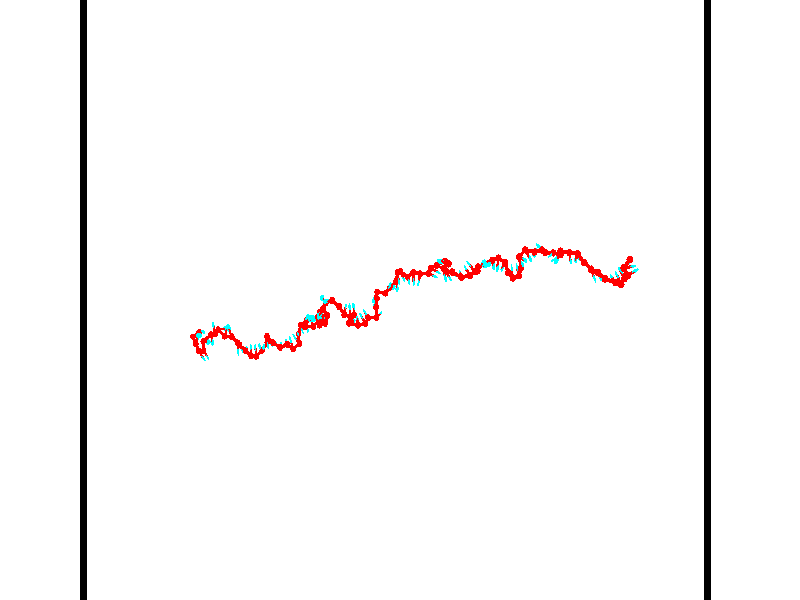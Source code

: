 // switches for output
#declare DRAW_BASES = 1; // possible values are 0, 1; only relevant for DNA ribbons
#declare DRAW_BASES_TYPE = 3; // possible values are 1, 2, 3; only relevant for DNA ribbons
#declare DRAW_FOG = 0; // set to 1 to enable fog

#include "colors.inc"

#include "transforms.inc"
background { rgb <1, 1, 1>}

#default {
   normal{
       ripples 0.25
       frequency 0.20
       turbulence 0.2
       lambda 5
   }
	finish {
		phong 0.1
		phong_size 40.
	}
}

// original window dimensions: 1024x640


// camera settings

camera {
	sky <-0, 1, 0>
	up <-0, 1, 0>
	right 1.6 * <0.99995, 0, 0.00999983>
	location <54.4867, 55, 106.329>
	look_at <55, 55, 55.0001>
	direction <0.513302, 0, -51.3289>
	angle 67.0682
}


# declare cpy_camera_pos = <54.4867, 55, 106.329>;
# if (DRAW_FOG = 1)
fog {
	fog_type 2
	up vnormalize(cpy_camera_pos)
	color rgbt<1,1,1,0.3>
	distance 1e-5
	fog_alt 3e-3
	fog_offset 88
}
# end


// LIGHTS

# declare lum = 6;
global_settings {
	ambient_light rgb lum * <0.05, 0.05, 0.05>
	max_trace_level 15
}# declare cpy_direct_light_amount = 0.25;
light_source
{	1000 * <-0.98995, -1, 1.00995>,
	rgb lum * cpy_direct_light_amount
	parallel
}

light_source
{	1000 * <0.98995, 1, -1.00995>,
	rgb lum * cpy_direct_light_amount
	parallel
}

// strand 0

// nucleotide -1

// particle -1
sphere {
	<36.215412, 52.483532, 49.571697> 0.250000
	pigment { color rgbt <1,0,0,0> }
	no_shadow
}
cylinder {
	<36.515163, 52.514030, 49.834793>,  <36.695015, 52.532330, 49.992649>, 0.100000
	pigment { color rgbt <1,0,0,0> }
	no_shadow
}
cylinder {
	<36.515163, 52.514030, 49.834793>,  <36.215412, 52.483532, 49.571697>, 0.100000
	pigment { color rgbt <1,0,0,0> }
	no_shadow
}

// particle -1
sphere {
	<36.515163, 52.514030, 49.834793> 0.100000
	pigment { color rgbt <1,0,0,0> }
	no_shadow
}
sphere {
	0, 1
	scale<0.080000,0.200000,0.300000>
	matrix <-0.485561, -0.612087, 0.624162,
		0.450185, -0.787106, -0.421661,
		0.749376, 0.076246, 0.657741,
		36.739975, 52.536903, 50.032116>
	pigment { color rgbt <0,1,1,0> }
	no_shadow
}
cylinder {
	<35.846035, 52.160564, 50.136459>,  <36.215412, 52.483532, 49.571697>, 0.130000
	pigment { color rgbt <1,0,0,0> }
	no_shadow
}

// nucleotide -1

// particle -1
sphere {
	<35.846035, 52.160564, 50.136459> 0.250000
	pigment { color rgbt <1,0,0,0> }
	no_shadow
}
cylinder {
	<36.221523, 52.230263, 50.255417>,  <36.446815, 52.272079, 50.326790>, 0.100000
	pigment { color rgbt <1,0,0,0> }
	no_shadow
}
cylinder {
	<36.221523, 52.230263, 50.255417>,  <35.846035, 52.160564, 50.136459>, 0.100000
	pigment { color rgbt <1,0,0,0> }
	no_shadow
}

// particle -1
sphere {
	<36.221523, 52.230263, 50.255417> 0.100000
	pigment { color rgbt <1,0,0,0> }
	no_shadow
}
sphere {
	0, 1
	scale<0.080000,0.200000,0.300000>
	matrix <-0.227133, -0.336267, 0.913967,
		0.259256, -0.925507, -0.276084,
		0.938721, 0.174244, 0.297392,
		36.503139, 52.282536, 50.344635>
	pigment { color rgbt <0,1,1,0> }
	no_shadow
}
cylinder {
	<36.215187, 51.603012, 50.473343>,  <35.846035, 52.160564, 50.136459>, 0.130000
	pigment { color rgbt <1,0,0,0> }
	no_shadow
}

// nucleotide -1

// particle -1
sphere {
	<36.215187, 51.603012, 50.473343> 0.250000
	pigment { color rgbt <1,0,0,0> }
	no_shadow
}
cylinder {
	<36.364033, 51.942307, 50.624084>,  <36.453339, 52.145885, 50.714531>, 0.100000
	pigment { color rgbt <1,0,0,0> }
	no_shadow
}
cylinder {
	<36.364033, 51.942307, 50.624084>,  <36.215187, 51.603012, 50.473343>, 0.100000
	pigment { color rgbt <1,0,0,0> }
	no_shadow
}

// particle -1
sphere {
	<36.364033, 51.942307, 50.624084> 0.100000
	pigment { color rgbt <1,0,0,0> }
	no_shadow
}
sphere {
	0, 1
	scale<0.080000,0.200000,0.300000>
	matrix <-0.268171, -0.290449, 0.918544,
		0.888604, -0.442864, 0.119394,
		0.372112, 0.848240, 0.376858,
		36.475666, 52.196777, 50.737141>
	pigment { color rgbt <0,1,1,0> }
	no_shadow
}
cylinder {
	<36.538071, 51.073715, 50.620747>,  <36.215187, 51.603012, 50.473343>, 0.130000
	pigment { color rgbt <1,0,0,0> }
	no_shadow
}

// nucleotide -1

// particle -1
sphere {
	<36.538071, 51.073715, 50.620747> 0.250000
	pigment { color rgbt <1,0,0,0> }
	no_shadow
}
cylinder {
	<36.785545, 50.760857, 50.650326>,  <36.934032, 50.573143, 50.668076>, 0.100000
	pigment { color rgbt <1,0,0,0> }
	no_shadow
}
cylinder {
	<36.785545, 50.760857, 50.650326>,  <36.538071, 51.073715, 50.620747>, 0.100000
	pigment { color rgbt <1,0,0,0> }
	no_shadow
}

// particle -1
sphere {
	<36.785545, 50.760857, 50.650326> 0.100000
	pigment { color rgbt <1,0,0,0> }
	no_shadow
}
sphere {
	0, 1
	scale<0.080000,0.200000,0.300000>
	matrix <0.785536, 0.614367, -0.074071,
		0.012501, 0.103919, 0.994507,
		0.618689, -0.782147, 0.073952,
		36.971153, 50.526211, 50.672512>
	pigment { color rgbt <0,1,1,0> }
	no_shadow
}
cylinder {
	<37.121582, 51.134827, 51.089432>,  <36.538071, 51.073715, 50.620747>, 0.130000
	pigment { color rgbt <1,0,0,0> }
	no_shadow
}

// nucleotide -1

// particle -1
sphere {
	<37.121582, 51.134827, 51.089432> 0.250000
	pigment { color rgbt <1,0,0,0> }
	no_shadow
}
cylinder {
	<37.233601, 50.860481, 50.820759>,  <37.300812, 50.695873, 50.659554>, 0.100000
	pigment { color rgbt <1,0,0,0> }
	no_shadow
}
cylinder {
	<37.233601, 50.860481, 50.820759>,  <37.121582, 51.134827, 51.089432>, 0.100000
	pigment { color rgbt <1,0,0,0> }
	no_shadow
}

// particle -1
sphere {
	<37.233601, 50.860481, 50.820759> 0.100000
	pigment { color rgbt <1,0,0,0> }
	no_shadow
}
sphere {
	0, 1
	scale<0.080000,0.200000,0.300000>
	matrix <0.858714, 0.491770, -0.144127,
		0.429166, -0.536421, 0.726683,
		0.280048, -0.685868, -0.671684,
		37.317616, 50.654720, 50.619255>
	pigment { color rgbt <0,1,1,0> }
	no_shadow
}
cylinder {
	<37.087528, 51.857018, 51.067387>,  <37.121582, 51.134827, 51.089432>, 0.130000
	pigment { color rgbt <1,0,0,0> }
	no_shadow
}

// nucleotide -1

// particle -1
sphere {
	<37.087528, 51.857018, 51.067387> 0.250000
	pigment { color rgbt <1,0,0,0> }
	no_shadow
}
cylinder {
	<37.418194, 51.835846, 51.291466>,  <37.616592, 51.823143, 51.425915>, 0.100000
	pigment { color rgbt <1,0,0,0> }
	no_shadow
}
cylinder {
	<37.418194, 51.835846, 51.291466>,  <37.087528, 51.857018, 51.067387>, 0.100000
	pigment { color rgbt <1,0,0,0> }
	no_shadow
}

// particle -1
sphere {
	<37.418194, 51.835846, 51.291466> 0.100000
	pigment { color rgbt <1,0,0,0> }
	no_shadow
}
sphere {
	0, 1
	scale<0.080000,0.200000,0.300000>
	matrix <0.548373, -0.147383, -0.823144,
		0.126129, 0.987662, -0.092813,
		0.826667, -0.052927, 0.560197,
		37.666195, 51.819969, 51.459526>
	pigment { color rgbt <0,1,1,0> }
	no_shadow
}
cylinder {
	<37.730865, 52.364056, 50.864120>,  <37.087528, 51.857018, 51.067387>, 0.130000
	pigment { color rgbt <1,0,0,0> }
	no_shadow
}

// nucleotide -1

// particle -1
sphere {
	<37.730865, 52.364056, 50.864120> 0.250000
	pigment { color rgbt <1,0,0,0> }
	no_shadow
}
cylinder {
	<37.855118, 52.032658, 51.050495>,  <37.929668, 51.833817, 51.162319>, 0.100000
	pigment { color rgbt <1,0,0,0> }
	no_shadow
}
cylinder {
	<37.855118, 52.032658, 51.050495>,  <37.730865, 52.364056, 50.864120>, 0.100000
	pigment { color rgbt <1,0,0,0> }
	no_shadow
}

// particle -1
sphere {
	<37.855118, 52.032658, 51.050495> 0.100000
	pigment { color rgbt <1,0,0,0> }
	no_shadow
}
sphere {
	0, 1
	scale<0.080000,0.200000,0.300000>
	matrix <0.556394, -0.238948, -0.795820,
		0.770670, 0.506453, 0.386746,
		0.310634, -0.828498, 0.465937,
		37.948307, 51.784107, 51.190277>
	pigment { color rgbt <0,1,1,0> }
	no_shadow
}
cylinder {
	<38.259705, 52.429832, 51.432705>,  <37.730865, 52.364056, 50.864120>, 0.130000
	pigment { color rgbt <1,0,0,0> }
	no_shadow
}

// nucleotide -1

// particle -1
sphere {
	<38.259705, 52.429832, 51.432705> 0.250000
	pigment { color rgbt <1,0,0,0> }
	no_shadow
}
cylinder {
	<38.143524, 52.798553, 51.330006>,  <38.073818, 53.019787, 51.268387>, 0.100000
	pigment { color rgbt <1,0,0,0> }
	no_shadow
}
cylinder {
	<38.143524, 52.798553, 51.330006>,  <38.259705, 52.429832, 51.432705>, 0.100000
	pigment { color rgbt <1,0,0,0> }
	no_shadow
}

// particle -1
sphere {
	<38.143524, 52.798553, 51.330006> 0.100000
	pigment { color rgbt <1,0,0,0> }
	no_shadow
}
sphere {
	0, 1
	scale<0.080000,0.200000,0.300000>
	matrix <-0.935365, -0.330095, -0.127004,
		-0.201825, 0.203269, 0.958096,
		-0.290447, 0.921802, -0.256752,
		38.056389, 53.075092, 51.252979>
	pigment { color rgbt <0,1,1,0> }
	no_shadow
}
cylinder {
	<38.375744, 52.743301, 50.835079>,  <38.259705, 52.429832, 51.432705>, 0.130000
	pigment { color rgbt <1,0,0,0> }
	no_shadow
}

// nucleotide -1

// particle -1
sphere {
	<38.375744, 52.743301, 50.835079> 0.250000
	pigment { color rgbt <1,0,0,0> }
	no_shadow
}
cylinder {
	<38.720364, 52.790314, 50.637527>,  <38.927135, 52.818520, 50.518997>, 0.100000
	pigment { color rgbt <1,0,0,0> }
	no_shadow
}
cylinder {
	<38.720364, 52.790314, 50.637527>,  <38.375744, 52.743301, 50.835079>, 0.100000
	pigment { color rgbt <1,0,0,0> }
	no_shadow
}

// particle -1
sphere {
	<38.720364, 52.790314, 50.637527> 0.100000
	pigment { color rgbt <1,0,0,0> }
	no_shadow
}
sphere {
	0, 1
	scale<0.080000,0.200000,0.300000>
	matrix <0.504924, -0.097362, 0.857655,
		0.052713, -0.988285, -0.143224,
		0.861553, 0.117527, -0.493877,
		38.978828, 52.825573, 50.489365>
	pigment { color rgbt <0,1,1,0> }
	no_shadow
}
cylinder {
	<38.974194, 52.234295, 50.920097>,  <38.375744, 52.743301, 50.835079>, 0.130000
	pigment { color rgbt <1,0,0,0> }
	no_shadow
}

// nucleotide -1

// particle -1
sphere {
	<38.974194, 52.234295, 50.920097> 0.250000
	pigment { color rgbt <1,0,0,0> }
	no_shadow
}
cylinder {
	<39.115036, 52.605106, 50.868500>,  <39.199539, 52.827595, 50.837540>, 0.100000
	pigment { color rgbt <1,0,0,0> }
	no_shadow
}
cylinder {
	<39.115036, 52.605106, 50.868500>,  <38.974194, 52.234295, 50.920097>, 0.100000
	pigment { color rgbt <1,0,0,0> }
	no_shadow
}

// particle -1
sphere {
	<39.115036, 52.605106, 50.868500> 0.100000
	pigment { color rgbt <1,0,0,0> }
	no_shadow
}
sphere {
	0, 1
	scale<0.080000,0.200000,0.300000>
	matrix <0.622354, -0.128955, 0.772040,
		0.699070, -0.352117, -0.622346,
		0.352103, 0.927030, -0.128994,
		39.220669, 52.883217, 50.829803>
	pigment { color rgbt <0,1,1,0> }
	no_shadow
}
cylinder {
	<39.689899, 52.218094, 51.116043>,  <38.974194, 52.234295, 50.920097>, 0.130000
	pigment { color rgbt <1,0,0,0> }
	no_shadow
}

// nucleotide -1

// particle -1
sphere {
	<39.689899, 52.218094, 51.116043> 0.250000
	pigment { color rgbt <1,0,0,0> }
	no_shadow
}
cylinder {
	<39.529205, 52.583187, 51.145767>,  <39.432789, 52.802242, 51.163601>, 0.100000
	pigment { color rgbt <1,0,0,0> }
	no_shadow
}
cylinder {
	<39.529205, 52.583187, 51.145767>,  <39.689899, 52.218094, 51.116043>, 0.100000
	pigment { color rgbt <1,0,0,0> }
	no_shadow
}

// particle -1
sphere {
	<39.529205, 52.583187, 51.145767> 0.100000
	pigment { color rgbt <1,0,0,0> }
	no_shadow
}
sphere {
	0, 1
	scale<0.080000,0.200000,0.300000>
	matrix <0.403569, 0.103613, 0.909064,
		0.822035, 0.395194, -0.409976,
		-0.401735, 0.912736, 0.074315,
		39.408684, 52.857006, 51.168060>
	pigment { color rgbt <0,1,1,0> }
	no_shadow
}
cylinder {
	<40.281326, 51.774517, 51.396511>,  <39.689899, 52.218094, 51.116043>, 0.130000
	pigment { color rgbt <1,0,0,0> }
	no_shadow
}

// nucleotide -1

// particle -1
sphere {
	<40.281326, 51.774517, 51.396511> 0.250000
	pigment { color rgbt <1,0,0,0> }
	no_shadow
}
cylinder {
	<40.322170, 51.377098, 51.416237>,  <40.346676, 51.138645, 51.428070>, 0.100000
	pigment { color rgbt <1,0,0,0> }
	no_shadow
}
cylinder {
	<40.322170, 51.377098, 51.416237>,  <40.281326, 51.774517, 51.396511>, 0.100000
	pigment { color rgbt <1,0,0,0> }
	no_shadow
}

// particle -1
sphere {
	<40.322170, 51.377098, 51.416237> 0.100000
	pigment { color rgbt <1,0,0,0> }
	no_shadow
}
sphere {
	0, 1
	scale<0.080000,0.200000,0.300000>
	matrix <0.983189, 0.093256, -0.156980,
		0.151369, 0.064514, 0.986370,
		0.102112, -0.993550, 0.049313,
		40.352802, 51.079033, 51.431030>
	pigment { color rgbt <0,1,1,0> }
	no_shadow
}
cylinder {
	<40.613106, 51.642719, 51.991745>,  <40.281326, 51.774517, 51.396511>, 0.130000
	pigment { color rgbt <1,0,0,0> }
	no_shadow
}

// nucleotide -1

// particle -1
sphere {
	<40.613106, 51.642719, 51.991745> 0.250000
	pigment { color rgbt <1,0,0,0> }
	no_shadow
}
cylinder {
	<40.678928, 51.408180, 51.674477>,  <40.718422, 51.267456, 51.484116>, 0.100000
	pigment { color rgbt <1,0,0,0> }
	no_shadow
}
cylinder {
	<40.678928, 51.408180, 51.674477>,  <40.613106, 51.642719, 51.991745>, 0.100000
	pigment { color rgbt <1,0,0,0> }
	no_shadow
}

// particle -1
sphere {
	<40.678928, 51.408180, 51.674477> 0.100000
	pigment { color rgbt <1,0,0,0> }
	no_shadow
}
sphere {
	0, 1
	scale<0.080000,0.200000,0.300000>
	matrix <0.978168, 0.200483, 0.054727,
		0.126928, -0.784859, 0.606536,
		0.164553, -0.586347, -0.793170,
		40.728294, 51.232277, 51.436527>
	pigment { color rgbt <0,1,1,0> }
	no_shadow
}
cylinder {
	<41.204414, 51.219677, 52.182320>,  <40.613106, 51.642719, 51.991745>, 0.130000
	pigment { color rgbt <1,0,0,0> }
	no_shadow
}

// nucleotide -1

// particle -1
sphere {
	<41.204414, 51.219677, 52.182320> 0.250000
	pigment { color rgbt <1,0,0,0> }
	no_shadow
}
cylinder {
	<41.174950, 51.269684, 51.786552>,  <41.157269, 51.299686, 51.549091>, 0.100000
	pigment { color rgbt <1,0,0,0> }
	no_shadow
}
cylinder {
	<41.174950, 51.269684, 51.786552>,  <41.204414, 51.219677, 52.182320>, 0.100000
	pigment { color rgbt <1,0,0,0> }
	no_shadow
}

// particle -1
sphere {
	<41.174950, 51.269684, 51.786552> 0.100000
	pigment { color rgbt <1,0,0,0> }
	no_shadow
}
sphere {
	0, 1
	scale<0.080000,0.200000,0.300000>
	matrix <0.986557, 0.154247, -0.053962,
		0.145868, -0.980092, -0.134696,
		-0.073664, 0.125014, -0.989417,
		41.152851, 51.307190, 51.489727>
	pigment { color rgbt <0,1,1,0> }
	no_shadow
}
cylinder {
	<41.619675, 50.784233, 51.795868>,  <41.204414, 51.219677, 52.182320>, 0.130000
	pigment { color rgbt <1,0,0,0> }
	no_shadow
}

// nucleotide -1

// particle -1
sphere {
	<41.619675, 50.784233, 51.795868> 0.250000
	pigment { color rgbt <1,0,0,0> }
	no_shadow
}
cylinder {
	<41.566708, 51.137299, 51.615479>,  <41.534927, 51.349136, 51.507244>, 0.100000
	pigment { color rgbt <1,0,0,0> }
	no_shadow
}
cylinder {
	<41.566708, 51.137299, 51.615479>,  <41.619675, 50.784233, 51.795868>, 0.100000
	pigment { color rgbt <1,0,0,0> }
	no_shadow
}

// particle -1
sphere {
	<41.566708, 51.137299, 51.615479> 0.100000
	pigment { color rgbt <1,0,0,0> }
	no_shadow
}
sphere {
	0, 1
	scale<0.080000,0.200000,0.300000>
	matrix <0.991183, 0.115820, -0.064359,
		-0.004576, -0.455517, -0.890215,
		-0.132421, 0.882661, -0.450971,
		41.526981, 51.402096, 51.480186>
	pigment { color rgbt <0,1,1,0> }
	no_shadow
}
cylinder {
	<41.960709, 50.723801, 51.240803>,  <41.619675, 50.784233, 51.795868>, 0.130000
	pigment { color rgbt <1,0,0,0> }
	no_shadow
}

// nucleotide -1

// particle -1
sphere {
	<41.960709, 50.723801, 51.240803> 0.250000
	pigment { color rgbt <1,0,0,0> }
	no_shadow
}
cylinder {
	<41.931492, 51.107609, 51.349602>,  <41.913960, 51.337894, 51.414883>, 0.100000
	pigment { color rgbt <1,0,0,0> }
	no_shadow
}
cylinder {
	<41.931492, 51.107609, 51.349602>,  <41.960709, 50.723801, 51.240803>, 0.100000
	pigment { color rgbt <1,0,0,0> }
	no_shadow
}

// particle -1
sphere {
	<41.931492, 51.107609, 51.349602> 0.100000
	pigment { color rgbt <1,0,0,0> }
	no_shadow
}
sphere {
	0, 1
	scale<0.080000,0.200000,0.300000>
	matrix <0.991323, 0.099739, -0.085626,
		-0.109289, 0.263387, -0.958480,
		-0.073045, 0.959520, 0.272002,
		41.909576, 51.395466, 51.431202>
	pigment { color rgbt <0,1,1,0> }
	no_shadow
}
cylinder {
	<42.411068, 51.147877, 50.876171>,  <41.960709, 50.723801, 51.240803>, 0.130000
	pigment { color rgbt <1,0,0,0> }
	no_shadow
}

// nucleotide -1

// particle -1
sphere {
	<42.411068, 51.147877, 50.876171> 0.250000
	pigment { color rgbt <1,0,0,0> }
	no_shadow
}
cylinder {
	<42.355236, 51.352242, 51.215462>,  <42.321735, 51.474861, 51.419037>, 0.100000
	pigment { color rgbt <1,0,0,0> }
	no_shadow
}
cylinder {
	<42.355236, 51.352242, 51.215462>,  <42.411068, 51.147877, 50.876171>, 0.100000
	pigment { color rgbt <1,0,0,0> }
	no_shadow
}

// particle -1
sphere {
	<42.355236, 51.352242, 51.215462> 0.100000
	pigment { color rgbt <1,0,0,0> }
	no_shadow
}
sphere {
	0, 1
	scale<0.080000,0.200000,0.300000>
	matrix <0.989648, 0.100848, 0.102111,
		-0.033372, 0.853696, -0.519701,
		-0.139583, 0.510913, 0.848224,
		42.313362, 51.505516, 51.469929>
	pigment { color rgbt <0,1,1,0> }
	no_shadow
}
cylinder {
	<42.901554, 51.765888, 51.019569>,  <42.411068, 51.147877, 50.876171>, 0.130000
	pigment { color rgbt <1,0,0,0> }
	no_shadow
}

// nucleotide -1

// particle -1
sphere {
	<42.901554, 51.765888, 51.019569> 0.250000
	pigment { color rgbt <1,0,0,0> }
	no_shadow
}
cylinder {
	<42.795540, 51.604637, 51.369938>,  <42.731930, 51.507885, 51.580158>, 0.100000
	pigment { color rgbt <1,0,0,0> }
	no_shadow
}
cylinder {
	<42.795540, 51.604637, 51.369938>,  <42.901554, 51.765888, 51.019569>, 0.100000
	pigment { color rgbt <1,0,0,0> }
	no_shadow
}

// particle -1
sphere {
	<42.795540, 51.604637, 51.369938> 0.100000
	pigment { color rgbt <1,0,0,0> }
	no_shadow
}
sphere {
	0, 1
	scale<0.080000,0.200000,0.300000>
	matrix <0.963390, -0.072583, 0.258094,
		-0.040467, 0.912261, 0.407605,
		-0.265034, -0.403126, 0.875926,
		42.716030, 51.483700, 51.632717>
	pigment { color rgbt <0,1,1,0> }
	no_shadow
}
cylinder {
	<42.985386, 52.265499, 51.525707>,  <42.901554, 51.765888, 51.019569>, 0.130000
	pigment { color rgbt <1,0,0,0> }
	no_shadow
}

// nucleotide -1

// particle -1
sphere {
	<42.985386, 52.265499, 51.525707> 0.250000
	pigment { color rgbt <1,0,0,0> }
	no_shadow
}
cylinder {
	<43.054482, 51.886471, 51.633232>,  <43.095940, 51.659054, 51.697746>, 0.100000
	pigment { color rgbt <1,0,0,0> }
	no_shadow
}
cylinder {
	<43.054482, 51.886471, 51.633232>,  <42.985386, 52.265499, 51.525707>, 0.100000
	pigment { color rgbt <1,0,0,0> }
	no_shadow
}

// particle -1
sphere {
	<43.054482, 51.886471, 51.633232> 0.100000
	pigment { color rgbt <1,0,0,0> }
	no_shadow
}
sphere {
	0, 1
	scale<0.080000,0.200000,0.300000>
	matrix <0.944438, 0.236828, 0.227923,
		-0.279637, 0.214509, 0.935836,
		0.172740, -0.947575, 0.268817,
		43.106304, 51.602200, 51.713879>
	pigment { color rgbt <0,1,1,0> }
	no_shadow
}
cylinder {
	<43.192032, 52.183533, 52.268494>,  <42.985386, 52.265499, 51.525707>, 0.130000
	pigment { color rgbt <1,0,0,0> }
	no_shadow
}

// nucleotide -1

// particle -1
sphere {
	<43.192032, 52.183533, 52.268494> 0.250000
	pigment { color rgbt <1,0,0,0> }
	no_shadow
}
cylinder {
	<43.345684, 51.926517, 52.003288>,  <43.437874, 51.772308, 51.844166>, 0.100000
	pigment { color rgbt <1,0,0,0> }
	no_shadow
}
cylinder {
	<43.345684, 51.926517, 52.003288>,  <43.192032, 52.183533, 52.268494>, 0.100000
	pigment { color rgbt <1,0,0,0> }
	no_shadow
}

// particle -1
sphere {
	<43.345684, 51.926517, 52.003288> 0.100000
	pigment { color rgbt <1,0,0,0> }
	no_shadow
}
sphere {
	0, 1
	scale<0.080000,0.200000,0.300000>
	matrix <0.923203, 0.276563, 0.266851,
		0.011904, -0.714603, 0.699429,
		0.384129, -0.642538, -0.663016,
		43.460922, 51.733757, 51.804382>
	pigment { color rgbt <0,1,1,0> }
	no_shadow
}
cylinder {
	<43.716057, 51.843430, 52.507275>,  <43.192032, 52.183533, 52.268494>, 0.130000
	pigment { color rgbt <1,0,0,0> }
	no_shadow
}

// nucleotide -1

// particle -1
sphere {
	<43.716057, 51.843430, 52.507275> 0.250000
	pigment { color rgbt <1,0,0,0> }
	no_shadow
}
cylinder {
	<43.802891, 51.754631, 52.127045>,  <43.854992, 51.701351, 51.898907>, 0.100000
	pigment { color rgbt <1,0,0,0> }
	no_shadow
}
cylinder {
	<43.802891, 51.754631, 52.127045>,  <43.716057, 51.843430, 52.507275>, 0.100000
	pigment { color rgbt <1,0,0,0> }
	no_shadow
}

// particle -1
sphere {
	<43.802891, 51.754631, 52.127045> 0.100000
	pigment { color rgbt <1,0,0,0> }
	no_shadow
}
sphere {
	0, 1
	scale<0.080000,0.200000,0.300000>
	matrix <0.939310, 0.312515, 0.141534,
		0.265649, -0.923609, 0.276364,
		0.217090, -0.221993, -0.950574,
		43.868019, 51.688034, 51.841873>
	pigment { color rgbt <0,1,1,0> }
	no_shadow
}
cylinder {
	<44.362392, 51.473930, 52.555367>,  <43.716057, 51.843430, 52.507275>, 0.130000
	pigment { color rgbt <1,0,0,0> }
	no_shadow
}

// nucleotide -1

// particle -1
sphere {
	<44.362392, 51.473930, 52.555367> 0.250000
	pigment { color rgbt <1,0,0,0> }
	no_shadow
}
cylinder {
	<44.348164, 51.594009, 52.174080>,  <44.339626, 51.666058, 51.945309>, 0.100000
	pigment { color rgbt <1,0,0,0> }
	no_shadow
}
cylinder {
	<44.348164, 51.594009, 52.174080>,  <44.362392, 51.473930, 52.555367>, 0.100000
	pigment { color rgbt <1,0,0,0> }
	no_shadow
}

// particle -1
sphere {
	<44.348164, 51.594009, 52.174080> 0.100000
	pigment { color rgbt <1,0,0,0> }
	no_shadow
}
sphere {
	0, 1
	scale<0.080000,0.200000,0.300000>
	matrix <0.972953, 0.228246, 0.035573,
		0.228246, -0.926167, -0.300198,
		-0.035573, 0.300198, -0.953213,
		44.337490, 51.684071, 51.888115>
	pigment { color rgbt <0,1,1,0> }
	no_shadow
}
cylinder {
	<44.982868, 51.701805, 52.518417>,  <44.362392, 51.473930, 52.555367>, 0.130000
	pigment { color rgbt <1,0,0,0> }
	no_shadow
}

// nucleotide -1

// particle -1
sphere {
	<44.982868, 51.701805, 52.518417> 0.250000
	pigment { color rgbt <1,0,0,0> }
	no_shadow
}
cylinder {
	<44.880272, 51.809128, 52.146992>,  <44.818714, 51.873520, 51.924137>, 0.100000
	pigment { color rgbt <1,0,0,0> }
	no_shadow
}
cylinder {
	<44.880272, 51.809128, 52.146992>,  <44.982868, 51.701805, 52.518417>, 0.100000
	pigment { color rgbt <1,0,0,0> }
	no_shadow
}

// particle -1
sphere {
	<44.880272, 51.809128, 52.146992> 0.100000
	pigment { color rgbt <1,0,0,0> }
	no_shadow
}
sphere {
	0, 1
	scale<0.080000,0.200000,0.300000>
	matrix <0.935179, 0.311650, -0.168269,
		0.244239, -0.911530, -0.330848,
		-0.256491, 0.268304, -0.928561,
		44.803326, 51.889618, 51.868423>
	pigment { color rgbt <0,1,1,0> }
	no_shadow
}
cylinder {
	<45.406281, 51.332413, 51.864090>,  <44.982868, 51.701805, 52.518417>, 0.130000
	pigment { color rgbt <1,0,0,0> }
	no_shadow
}

// nucleotide -1

// particle -1
sphere {
	<45.406281, 51.332413, 51.864090> 0.250000
	pigment { color rgbt <1,0,0,0> }
	no_shadow
}
cylinder {
	<45.273212, 51.709629, 51.865715>,  <45.193371, 51.935959, 51.866692>, 0.100000
	pigment { color rgbt <1,0,0,0> }
	no_shadow
}
cylinder {
	<45.273212, 51.709629, 51.865715>,  <45.406281, 51.332413, 51.864090>, 0.100000
	pigment { color rgbt <1,0,0,0> }
	no_shadow
}

// particle -1
sphere {
	<45.273212, 51.709629, 51.865715> 0.100000
	pigment { color rgbt <1,0,0,0> }
	no_shadow
}
sphere {
	0, 1
	scale<0.080000,0.200000,0.300000>
	matrix <0.942885, 0.332527, 0.019865,
		0.017382, 0.010439, -0.999795,
		-0.332666, 0.943036, 0.004062,
		45.173412, 51.992538, 51.866932>
	pigment { color rgbt <0,1,1,0> }
	no_shadow
}
cylinder {
	<45.899296, 51.694218, 51.425842>,  <45.406281, 51.332413, 51.864090>, 0.130000
	pigment { color rgbt <1,0,0,0> }
	no_shadow
}

// nucleotide -1

// particle -1
sphere {
	<45.899296, 51.694218, 51.425842> 0.250000
	pigment { color rgbt <1,0,0,0> }
	no_shadow
}
cylinder {
	<45.671654, 51.986877, 51.575939>,  <45.535069, 52.162476, 51.665997>, 0.100000
	pigment { color rgbt <1,0,0,0> }
	no_shadow
}
cylinder {
	<45.671654, 51.986877, 51.575939>,  <45.899296, 51.694218, 51.425842>, 0.100000
	pigment { color rgbt <1,0,0,0> }
	no_shadow
}

// particle -1
sphere {
	<45.671654, 51.986877, 51.575939> 0.100000
	pigment { color rgbt <1,0,0,0> }
	no_shadow
}
sphere {
	0, 1
	scale<0.080000,0.200000,0.300000>
	matrix <0.785750, 0.618384, -0.014044,
		-0.242322, 0.286858, -0.926818,
		-0.569101, 0.731651, 0.375247,
		45.500923, 52.206371, 51.688515>
	pigment { color rgbt <0,1,1,0> }
	no_shadow
}
cylinder {
	<45.748840, 52.407032, 51.014645>,  <45.899296, 51.694218, 51.425842>, 0.130000
	pigment { color rgbt <1,0,0,0> }
	no_shadow
}

// nucleotide -1

// particle -1
sphere {
	<45.748840, 52.407032, 51.014645> 0.250000
	pigment { color rgbt <1,0,0,0> }
	no_shadow
}
cylinder {
	<45.794678, 52.420471, 51.411781>,  <45.822182, 52.428535, 51.650063>, 0.100000
	pigment { color rgbt <1,0,0,0> }
	no_shadow
}
cylinder {
	<45.794678, 52.420471, 51.411781>,  <45.748840, 52.407032, 51.014645>, 0.100000
	pigment { color rgbt <1,0,0,0> }
	no_shadow
}

// particle -1
sphere {
	<45.794678, 52.420471, 51.411781> 0.100000
	pigment { color rgbt <1,0,0,0> }
	no_shadow
}
sphere {
	0, 1
	scale<0.080000,0.200000,0.300000>
	matrix <0.891543, 0.437375, -0.117702,
		-0.438199, 0.898652, 0.020169,
		0.114594, 0.033595, 0.992844,
		45.829056, 52.430550, 51.709633>
	pigment { color rgbt <0,1,1,0> }
	no_shadow
}
cylinder {
	<45.975327, 53.075916, 51.165504>,  <45.748840, 52.407032, 51.014645>, 0.130000
	pigment { color rgbt <1,0,0,0> }
	no_shadow
}

// nucleotide -1

// particle -1
sphere {
	<45.975327, 53.075916, 51.165504> 0.250000
	pigment { color rgbt <1,0,0,0> }
	no_shadow
}
cylinder {
	<46.108574, 52.843884, 51.462837>,  <46.188522, 52.704662, 51.641235>, 0.100000
	pigment { color rgbt <1,0,0,0> }
	no_shadow
}
cylinder {
	<46.108574, 52.843884, 51.462837>,  <45.975327, 53.075916, 51.165504>, 0.100000
	pigment { color rgbt <1,0,0,0> }
	no_shadow
}

// particle -1
sphere {
	<46.108574, 52.843884, 51.462837> 0.100000
	pigment { color rgbt <1,0,0,0> }
	no_shadow
}
sphere {
	0, 1
	scale<0.080000,0.200000,0.300000>
	matrix <0.927288, 0.344347, -0.146843,
		-0.170782, 0.738195, 0.652611,
		0.333123, -0.580081, 0.743327,
		46.208511, 52.669861, 51.685837>
	pigment { color rgbt <0,1,1,0> }
	no_shadow
}
cylinder {
	<46.585468, 53.485252, 51.481239>,  <45.975327, 53.075916, 51.165504>, 0.130000
	pigment { color rgbt <1,0,0,0> }
	no_shadow
}

// nucleotide -1

// particle -1
sphere {
	<46.585468, 53.485252, 51.481239> 0.250000
	pigment { color rgbt <1,0,0,0> }
	no_shadow
}
cylinder {
	<46.630447, 53.089279, 51.515640>,  <46.657433, 52.851696, 51.536282>, 0.100000
	pigment { color rgbt <1,0,0,0> }
	no_shadow
}
cylinder {
	<46.630447, 53.089279, 51.515640>,  <46.585468, 53.485252, 51.481239>, 0.100000
	pigment { color rgbt <1,0,0,0> }
	no_shadow
}

// particle -1
sphere {
	<46.630447, 53.089279, 51.515640> 0.100000
	pigment { color rgbt <1,0,0,0> }
	no_shadow
}
sphere {
	0, 1
	scale<0.080000,0.200000,0.300000>
	matrix <0.984326, 0.099137, -0.145856,
		0.135861, 0.101058, 0.985560,
		0.112445, -0.989929, 0.086005,
		46.664181, 52.792301, 51.541443>
	pigment { color rgbt <0,1,1,0> }
	no_shadow
}
cylinder {
	<46.521214, 52.985992, 52.080040>,  <46.585468, 53.485252, 51.481239>, 0.130000
	pigment { color rgbt <1,0,0,0> }
	no_shadow
}

// nucleotide -1

// particle -1
sphere {
	<46.521214, 52.985992, 52.080040> 0.250000
	pigment { color rgbt <1,0,0,0> }
	no_shadow
}
cylinder {
	<46.632339, 53.363499, 52.008343>,  <46.699013, 53.590004, 51.965324>, 0.100000
	pigment { color rgbt <1,0,0,0> }
	no_shadow
}
cylinder {
	<46.632339, 53.363499, 52.008343>,  <46.521214, 52.985992, 52.080040>, 0.100000
	pigment { color rgbt <1,0,0,0> }
	no_shadow
}

// particle -1
sphere {
	<46.632339, 53.363499, 52.008343> 0.100000
	pigment { color rgbt <1,0,0,0> }
	no_shadow
}
sphere {
	0, 1
	scale<0.080000,0.200000,0.300000>
	matrix <0.506864, 0.014493, 0.861904,
		0.816033, -0.330299, -0.474334,
		0.277812, 0.943765, -0.179243,
		46.715683, 53.646629, 51.954571>
	pigment { color rgbt <0,1,1,0> }
	no_shadow
}
cylinder {
	<47.255985, 53.020973, 51.976479>,  <46.521214, 52.985992, 52.080040>, 0.130000
	pigment { color rgbt <1,0,0,0> }
	no_shadow
}

// nucleotide -1

// particle -1
sphere {
	<47.255985, 53.020973, 51.976479> 0.250000
	pigment { color rgbt <1,0,0,0> }
	no_shadow
}
cylinder {
	<47.101410, 53.363724, 52.112965>,  <47.008663, 53.569374, 52.194859>, 0.100000
	pigment { color rgbt <1,0,0,0> }
	no_shadow
}
cylinder {
	<47.101410, 53.363724, 52.112965>,  <47.255985, 53.020973, 51.976479>, 0.100000
	pigment { color rgbt <1,0,0,0> }
	no_shadow
}

// particle -1
sphere {
	<47.101410, 53.363724, 52.112965> 0.100000
	pigment { color rgbt <1,0,0,0> }
	no_shadow
}
sphere {
	0, 1
	scale<0.080000,0.200000,0.300000>
	matrix <0.554207, -0.079988, 0.828527,
		0.737237, 0.509281, -0.443975,
		-0.386440, 0.856875, 0.341217,
		46.985477, 53.620785, 52.215328>
	pigment { color rgbt <0,1,1,0> }
	no_shadow
}
cylinder {
	<47.821869, 53.584393, 52.129501>,  <47.255985, 53.020973, 51.976479>, 0.130000
	pigment { color rgbt <1,0,0,0> }
	no_shadow
}

// nucleotide -1

// particle -1
sphere {
	<47.821869, 53.584393, 52.129501> 0.250000
	pigment { color rgbt <1,0,0,0> }
	no_shadow
}
cylinder {
	<47.488308, 53.638340, 52.343575>,  <47.288174, 53.670708, 52.472019>, 0.100000
	pigment { color rgbt <1,0,0,0> }
	no_shadow
}
cylinder {
	<47.488308, 53.638340, 52.343575>,  <47.821869, 53.584393, 52.129501>, 0.100000
	pigment { color rgbt <1,0,0,0> }
	no_shadow
}

// particle -1
sphere {
	<47.488308, 53.638340, 52.343575> 0.100000
	pigment { color rgbt <1,0,0,0> }
	no_shadow
}
sphere {
	0, 1
	scale<0.080000,0.200000,0.300000>
	matrix <0.504396, -0.207408, 0.838193,
		0.224051, 0.968912, 0.104928,
		-0.833898, 0.134872, 0.535185,
		47.238140, 53.678802, 52.504131>
	pigment { color rgbt <0,1,1,0> }
	no_shadow
}
cylinder {
	<47.919407, 54.088764, 52.802753>,  <47.821869, 53.584393, 52.129501>, 0.130000
	pigment { color rgbt <1,0,0,0> }
	no_shadow
}

// nucleotide -1

// particle -1
sphere {
	<47.919407, 54.088764, 52.802753> 0.250000
	pigment { color rgbt <1,0,0,0> }
	no_shadow
}
cylinder {
	<47.639492, 53.811256, 52.870850>,  <47.471542, 53.644753, 52.911709>, 0.100000
	pigment { color rgbt <1,0,0,0> }
	no_shadow
}
cylinder {
	<47.639492, 53.811256, 52.870850>,  <47.919407, 54.088764, 52.802753>, 0.100000
	pigment { color rgbt <1,0,0,0> }
	no_shadow
}

// particle -1
sphere {
	<47.639492, 53.811256, 52.870850> 0.100000
	pigment { color rgbt <1,0,0,0> }
	no_shadow
}
sphere {
	0, 1
	scale<0.080000,0.200000,0.300000>
	matrix <0.448305, -0.240962, 0.860790,
		-0.556170, 0.678688, 0.479643,
		-0.699784, -0.693772, 0.170244,
		47.429558, 53.603127, 52.921925>
	pigment { color rgbt <0,1,1,0> }
	no_shadow
}
cylinder {
	<47.857964, 53.699215, 53.348869>,  <47.919407, 54.088764, 52.802753>, 0.130000
	pigment { color rgbt <1,0,0,0> }
	no_shadow
}

// nucleotide -1

// particle -1
sphere {
	<47.857964, 53.699215, 53.348869> 0.250000
	pigment { color rgbt <1,0,0,0> }
	no_shadow
}
cylinder {
	<48.231697, 53.742153, 53.484806>,  <48.455936, 53.767918, 53.566368>, 0.100000
	pigment { color rgbt <1,0,0,0> }
	no_shadow
}
cylinder {
	<48.231697, 53.742153, 53.484806>,  <47.857964, 53.699215, 53.348869>, 0.100000
	pigment { color rgbt <1,0,0,0> }
	no_shadow
}

// particle -1
sphere {
	<48.231697, 53.742153, 53.484806> 0.100000
	pigment { color rgbt <1,0,0,0> }
	no_shadow
}
sphere {
	0, 1
	scale<0.080000,0.200000,0.300000>
	matrix <-0.351885, 0.126647, 0.927436,
		0.056509, -0.986123, 0.156101,
		0.934336, 0.107339, 0.339845,
		48.511997, 53.774357, 53.586758>
	pigment { color rgbt <0,1,1,0> }
	no_shadow
}
cylinder {
	<48.043419, 53.184368, 54.000034>,  <47.857964, 53.699215, 53.348869>, 0.130000
	pigment { color rgbt <1,0,0,0> }
	no_shadow
}

// nucleotide -1

// particle -1
sphere {
	<48.043419, 53.184368, 54.000034> 0.250000
	pigment { color rgbt <1,0,0,0> }
	no_shadow
}
cylinder {
	<48.259266, 53.521061, 54.006969>,  <48.388775, 53.723076, 54.011131>, 0.100000
	pigment { color rgbt <1,0,0,0> }
	no_shadow
}
cylinder {
	<48.259266, 53.521061, 54.006969>,  <48.043419, 53.184368, 54.000034>, 0.100000
	pigment { color rgbt <1,0,0,0> }
	no_shadow
}

// particle -1
sphere {
	<48.259266, 53.521061, 54.006969> 0.100000
	pigment { color rgbt <1,0,0,0> }
	no_shadow
}
sphere {
	0, 1
	scale<0.080000,0.200000,0.300000>
	matrix <-0.275197, 0.156890, 0.948500,
		0.795665, -0.516595, 0.316303,
		0.539615, 0.841733, 0.017333,
		48.421150, 53.773582, 54.012169>
	pigment { color rgbt <0,1,1,0> }
	no_shadow
}
cylinder {
	<48.580429, 53.324257, 54.515347>,  <48.043419, 53.184368, 54.000034>, 0.130000
	pigment { color rgbt <1,0,0,0> }
	no_shadow
}

// nucleotide -1

// particle -1
sphere {
	<48.580429, 53.324257, 54.515347> 0.250000
	pigment { color rgbt <1,0,0,0> }
	no_shadow
}
cylinder {
	<48.396751, 53.664318, 54.412292>,  <48.286545, 53.868355, 54.350460>, 0.100000
	pigment { color rgbt <1,0,0,0> }
	no_shadow
}
cylinder {
	<48.396751, 53.664318, 54.412292>,  <48.580429, 53.324257, 54.515347>, 0.100000
	pigment { color rgbt <1,0,0,0> }
	no_shadow
}

// particle -1
sphere {
	<48.396751, 53.664318, 54.412292> 0.100000
	pigment { color rgbt <1,0,0,0> }
	no_shadow
}
sphere {
	0, 1
	scale<0.080000,0.200000,0.300000>
	matrix <-0.320608, 0.111864, 0.940583,
		0.828461, 0.514513, 0.221199,
		-0.459198, 0.850155, -0.257632,
		48.258991, 53.919365, 54.335003>
	pigment { color rgbt <0,1,1,0> }
	no_shadow
}
cylinder {
	<48.819019, 53.887268, 54.923218>,  <48.580429, 53.324257, 54.515347>, 0.130000
	pigment { color rgbt <1,0,0,0> }
	no_shadow
}

// nucleotide -1

// particle -1
sphere {
	<48.819019, 53.887268, 54.923218> 0.250000
	pigment { color rgbt <1,0,0,0> }
	no_shadow
}
cylinder {
	<48.439018, 53.897415, 54.798729>,  <48.211018, 53.903503, 54.724037>, 0.100000
	pigment { color rgbt <1,0,0,0> }
	no_shadow
}
cylinder {
	<48.439018, 53.897415, 54.798729>,  <48.819019, 53.887268, 54.923218>, 0.100000
	pigment { color rgbt <1,0,0,0> }
	no_shadow
}

// particle -1
sphere {
	<48.439018, 53.897415, 54.798729> 0.100000
	pigment { color rgbt <1,0,0,0> }
	no_shadow
}
sphere {
	0, 1
	scale<0.080000,0.200000,0.300000>
	matrix <-0.312251, -0.081845, 0.946467,
		-0.001463, 0.996322, 0.085674,
		-0.949998, 0.025367, -0.311222,
		48.154018, 53.905025, 54.705360>
	pigment { color rgbt <0,1,1,0> }
	no_shadow
}
cylinder {
	<48.513485, 54.382130, 55.372387>,  <48.819019, 53.887268, 54.923218>, 0.130000
	pigment { color rgbt <1,0,0,0> }
	no_shadow
}

// nucleotide -1

// particle -1
sphere {
	<48.513485, 54.382130, 55.372387> 0.250000
	pigment { color rgbt <1,0,0,0> }
	no_shadow
}
cylinder {
	<48.302246, 54.084896, 55.207977>,  <48.175503, 53.906555, 55.109333>, 0.100000
	pigment { color rgbt <1,0,0,0> }
	no_shadow
}
cylinder {
	<48.302246, 54.084896, 55.207977>,  <48.513485, 54.382130, 55.372387>, 0.100000
	pigment { color rgbt <1,0,0,0> }
	no_shadow
}

// particle -1
sphere {
	<48.302246, 54.084896, 55.207977> 0.100000
	pigment { color rgbt <1,0,0,0> }
	no_shadow
}
sphere {
	0, 1
	scale<0.080000,0.200000,0.300000>
	matrix <-0.382001, -0.224401, 0.896504,
		-0.758413, 0.630450, -0.165354,
		-0.528095, -0.743086, -0.411021,
		48.143818, 53.861969, 55.084671>
	pigment { color rgbt <0,1,1,0> }
	no_shadow
}
cylinder {
	<48.800064, 54.797035, 56.009289>,  <48.513485, 54.382130, 55.372387>, 0.130000
	pigment { color rgbt <1,0,0,0> }
	no_shadow
}

// nucleotide -1

// particle -1
sphere {
	<48.800064, 54.797035, 56.009289> 0.250000
	pigment { color rgbt <1,0,0,0> }
	no_shadow
}
cylinder {
	<48.675961, 54.992756, 56.335312>,  <48.601498, 55.110188, 56.530926>, 0.100000
	pigment { color rgbt <1,0,0,0> }
	no_shadow
}
cylinder {
	<48.675961, 54.992756, 56.335312>,  <48.800064, 54.797035, 56.009289>, 0.100000
	pigment { color rgbt <1,0,0,0> }
	no_shadow
}

// particle -1
sphere {
	<48.675961, 54.992756, 56.335312> 0.100000
	pigment { color rgbt <1,0,0,0> }
	no_shadow
}
sphere {
	0, 1
	scale<0.080000,0.200000,0.300000>
	matrix <0.792090, -0.341039, 0.506247,
		0.525675, 0.802669, -0.281759,
		-0.310258, 0.489300, 0.815062,
		48.582882, 55.139545, 56.579830>
	pigment { color rgbt <0,1,1,0> }
	no_shadow
}
cylinder {
	<49.363922, 54.968666, 56.269146>,  <48.800064, 54.797035, 56.009289>, 0.130000
	pigment { color rgbt <1,0,0,0> }
	no_shadow
}

// nucleotide -1

// particle -1
sphere {
	<49.363922, 54.968666, 56.269146> 0.250000
	pigment { color rgbt <1,0,0,0> }
	no_shadow
}
cylinder {
	<49.101746, 54.941589, 56.570030>,  <48.944439, 54.925343, 56.750561>, 0.100000
	pigment { color rgbt <1,0,0,0> }
	no_shadow
}
cylinder {
	<49.101746, 54.941589, 56.570030>,  <49.363922, 54.968666, 56.269146>, 0.100000
	pigment { color rgbt <1,0,0,0> }
	no_shadow
}

// particle -1
sphere {
	<49.101746, 54.941589, 56.570030> 0.100000
	pigment { color rgbt <1,0,0,0> }
	no_shadow
}
sphere {
	0, 1
	scale<0.080000,0.200000,0.300000>
	matrix <0.677289, -0.493387, 0.545755,
		0.334187, 0.867172, 0.369232,
		-0.655438, -0.067692, 0.752209,
		48.905113, 54.921280, 56.795692>
	pigment { color rgbt <0,1,1,0> }
	no_shadow
}
cylinder {
	<49.972576, 54.539688, 56.341412>,  <49.363922, 54.968666, 56.269146>, 0.130000
	pigment { color rgbt <1,0,0,0> }
	no_shadow
}

// nucleotide -1

// particle -1
sphere {
	<49.972576, 54.539688, 56.341412> 0.250000
	pigment { color rgbt <1,0,0,0> }
	no_shadow
}
cylinder {
	<49.967060, 54.562378, 55.942093>,  <49.963753, 54.575993, 55.702503>, 0.100000
	pigment { color rgbt <1,0,0,0> }
	no_shadow
}
cylinder {
	<49.967060, 54.562378, 55.942093>,  <49.972576, 54.539688, 56.341412>, 0.100000
	pigment { color rgbt <1,0,0,0> }
	no_shadow
}

// particle -1
sphere {
	<49.967060, 54.562378, 55.942093> 0.100000
	pigment { color rgbt <1,0,0,0> }
	no_shadow
}
sphere {
	0, 1
	scale<0.080000,0.200000,0.300000>
	matrix <0.885585, -0.462877, -0.038528,
		-0.464273, -0.884606, -0.043850,
		-0.013785, 0.056720, -0.998295,
		49.962925, 54.579395, 55.642605>
	pigment { color rgbt <0,1,1,0> }
	no_shadow
}
cylinder {
	<50.357986, 53.970745, 55.961887>,  <49.972576, 54.539688, 56.341412>, 0.130000
	pigment { color rgbt <1,0,0,0> }
	no_shadow
}

// nucleotide -1

// particle -1
sphere {
	<50.357986, 53.970745, 55.961887> 0.250000
	pigment { color rgbt <1,0,0,0> }
	no_shadow
}
cylinder {
	<50.387161, 54.272659, 55.701126>,  <50.404667, 54.453808, 55.544670>, 0.100000
	pigment { color rgbt <1,0,0,0> }
	no_shadow
}
cylinder {
	<50.387161, 54.272659, 55.701126>,  <50.357986, 53.970745, 55.961887>, 0.100000
	pigment { color rgbt <1,0,0,0> }
	no_shadow
}

// particle -1
sphere {
	<50.387161, 54.272659, 55.701126> 0.100000
	pigment { color rgbt <1,0,0,0> }
	no_shadow
}
sphere {
	0, 1
	scale<0.080000,0.200000,0.300000>
	matrix <0.967309, -0.212720, -0.138066,
		-0.242883, -0.620518, -0.745631,
		0.072938, 0.754790, -0.651899,
		50.409042, 54.499096, 55.505558>
	pigment { color rgbt <0,1,1,0> }
	no_shadow
}
cylinder {
	<50.828320, 53.815090, 55.496674>,  <50.357986, 53.970745, 55.961887>, 0.130000
	pigment { color rgbt <1,0,0,0> }
	no_shadow
}

// nucleotide -1

// particle -1
sphere {
	<50.828320, 53.815090, 55.496674> 0.250000
	pigment { color rgbt <1,0,0,0> }
	no_shadow
}
cylinder {
	<50.778332, 54.200809, 55.403290>,  <50.748337, 54.432243, 55.347260>, 0.100000
	pigment { color rgbt <1,0,0,0> }
	no_shadow
}
cylinder {
	<50.778332, 54.200809, 55.403290>,  <50.828320, 53.815090, 55.496674>, 0.100000
	pigment { color rgbt <1,0,0,0> }
	no_shadow
}

// particle -1
sphere {
	<50.778332, 54.200809, 55.403290> 0.100000
	pigment { color rgbt <1,0,0,0> }
	no_shadow
}
sphere {
	0, 1
	scale<0.080000,0.200000,0.300000>
	matrix <0.940850, 0.040492, -0.336394,
		-0.314932, -0.261691, -0.912324,
		-0.124973, 0.964302, -0.233460,
		50.740841, 54.490101, 55.333252>
	pigment { color rgbt <0,1,1,0> }
	no_shadow
}
cylinder {
	<51.072956, 53.949585, 54.830555>,  <50.828320, 53.815090, 55.496674>, 0.130000
	pigment { color rgbt <1,0,0,0> }
	no_shadow
}

// nucleotide -1

// particle -1
sphere {
	<51.072956, 53.949585, 54.830555> 0.250000
	pigment { color rgbt <1,0,0,0> }
	no_shadow
}
cylinder {
	<51.075653, 54.293522, 55.034760>,  <51.077271, 54.499886, 55.157284>, 0.100000
	pigment { color rgbt <1,0,0,0> }
	no_shadow
}
cylinder {
	<51.075653, 54.293522, 55.034760>,  <51.072956, 53.949585, 54.830555>, 0.100000
	pigment { color rgbt <1,0,0,0> }
	no_shadow
}

// particle -1
sphere {
	<51.075653, 54.293522, 55.034760> 0.100000
	pigment { color rgbt <1,0,0,0> }
	no_shadow
}
sphere {
	0, 1
	scale<0.080000,0.200000,0.300000>
	matrix <0.817413, 0.289336, -0.498117,
		-0.576013, 0.420661, -0.700895,
		0.006745, 0.859842, 0.510515,
		51.077675, 54.551476, 55.187916>
	pigment { color rgbt <0,1,1,0> }
	no_shadow
}
cylinder {
	<50.638035, 53.336597, 54.697460>,  <51.072956, 53.949585, 54.830555>, 0.130000
	pigment { color rgbt <1,0,0,0> }
	no_shadow
}

// nucleotide -1

// particle -1
sphere {
	<50.638035, 53.336597, 54.697460> 0.250000
	pigment { color rgbt <1,0,0,0> }
	no_shadow
}
cylinder {
	<50.828316, 53.434372, 54.359474>,  <50.942482, 53.493038, 54.156685>, 0.100000
	pigment { color rgbt <1,0,0,0> }
	no_shadow
}
cylinder {
	<50.828316, 53.434372, 54.359474>,  <50.638035, 53.336597, 54.697460>, 0.100000
	pigment { color rgbt <1,0,0,0> }
	no_shadow
}

// particle -1
sphere {
	<50.828316, 53.434372, 54.359474> 0.100000
	pigment { color rgbt <1,0,0,0> }
	no_shadow
}
sphere {
	0, 1
	scale<0.080000,0.200000,0.300000>
	matrix <0.736067, 0.415304, 0.534536,
		0.481579, -0.876225, 0.017634,
		0.475697, 0.244441, -0.844962,
		50.971024, 53.507706, 54.105984>
	pigment { color rgbt <0,1,1,0> }
	no_shadow
}
cylinder {
	<51.415848, 53.207523, 54.754070>,  <50.638035, 53.336597, 54.697460>, 0.130000
	pigment { color rgbt <1,0,0,0> }
	no_shadow
}

// nucleotide -1

// particle -1
sphere {
	<51.415848, 53.207523, 54.754070> 0.250000
	pigment { color rgbt <1,0,0,0> }
	no_shadow
}
cylinder {
	<51.356392, 53.478592, 54.465996>,  <51.320721, 53.641235, 54.293152>, 0.100000
	pigment { color rgbt <1,0,0,0> }
	no_shadow
}
cylinder {
	<51.356392, 53.478592, 54.465996>,  <51.415848, 53.207523, 54.754070>, 0.100000
	pigment { color rgbt <1,0,0,0> }
	no_shadow
}

// particle -1
sphere {
	<51.356392, 53.478592, 54.465996> 0.100000
	pigment { color rgbt <1,0,0,0> }
	no_shadow
}
sphere {
	0, 1
	scale<0.080000,0.200000,0.300000>
	matrix <0.757756, 0.545982, 0.357363,
		0.635384, -0.492607, -0.594665,
		-0.148637, 0.677674, -0.720184,
		51.311802, 53.681892, 54.249939>
	pigment { color rgbt <0,1,1,0> }
	no_shadow
}
cylinder {
	<52.049248, 53.302971, 54.475002>,  <51.415848, 53.207523, 54.754070>, 0.130000
	pigment { color rgbt <1,0,0,0> }
	no_shadow
}

// nucleotide -1

// particle -1
sphere {
	<52.049248, 53.302971, 54.475002> 0.250000
	pigment { color rgbt <1,0,0,0> }
	no_shadow
}
cylinder {
	<51.829617, 53.618309, 54.363991>,  <51.697838, 53.807510, 54.297386>, 0.100000
	pigment { color rgbt <1,0,0,0> }
	no_shadow
}
cylinder {
	<51.829617, 53.618309, 54.363991>,  <52.049248, 53.302971, 54.475002>, 0.100000
	pigment { color rgbt <1,0,0,0> }
	no_shadow
}

// particle -1
sphere {
	<51.829617, 53.618309, 54.363991> 0.100000
	pigment { color rgbt <1,0,0,0> }
	no_shadow
}
sphere {
	0, 1
	scale<0.080000,0.200000,0.300000>
	matrix <0.811063, 0.582756, 0.050715,
		0.201711, -0.197244, -0.959379,
		-0.549081, 0.788346, -0.277526,
		51.664894, 53.854813, 54.280731>
	pigment { color rgbt <0,1,1,0> }
	no_shadow
}
cylinder {
	<52.245110, 53.719761, 53.783672>,  <52.049248, 53.302971, 54.475002>, 0.130000
	pigment { color rgbt <1,0,0,0> }
	no_shadow
}

// nucleotide -1

// particle -1
sphere {
	<52.245110, 53.719761, 53.783672> 0.250000
	pigment { color rgbt <1,0,0,0> }
	no_shadow
}
cylinder {
	<52.089626, 53.955494, 54.066963>,  <51.996338, 54.096935, 54.236938>, 0.100000
	pigment { color rgbt <1,0,0,0> }
	no_shadow
}
cylinder {
	<52.089626, 53.955494, 54.066963>,  <52.245110, 53.719761, 53.783672>, 0.100000
	pigment { color rgbt <1,0,0,0> }
	no_shadow
}

// particle -1
sphere {
	<52.089626, 53.955494, 54.066963> 0.100000
	pigment { color rgbt <1,0,0,0> }
	no_shadow
}
sphere {
	0, 1
	scale<0.080000,0.200000,0.300000>
	matrix <0.815718, 0.577516, -0.032866,
		-0.428383, 0.564941, -0.705216,
		-0.388706, 0.589337, 0.708230,
		51.973015, 54.132294, 54.279430>
	pigment { color rgbt <0,1,1,0> }
	no_shadow
}
cylinder {
	<52.947289, 53.727501, 53.808479>,  <52.245110, 53.719761, 53.783672>, 0.130000
	pigment { color rgbt <1,0,0,0> }
	no_shadow
}

// nucleotide -1

// particle -1
sphere {
	<52.947289, 53.727501, 53.808479> 0.250000
	pigment { color rgbt <1,0,0,0> }
	no_shadow
}
cylinder {
	<53.141079, 53.889572, 53.498352>,  <53.257355, 53.986816, 53.312275>, 0.100000
	pigment { color rgbt <1,0,0,0> }
	no_shadow
}
cylinder {
	<53.141079, 53.889572, 53.498352>,  <52.947289, 53.727501, 53.808479>, 0.100000
	pigment { color rgbt <1,0,0,0> }
	no_shadow
}

// particle -1
sphere {
	<53.141079, 53.889572, 53.498352> 0.100000
	pigment { color rgbt <1,0,0,0> }
	no_shadow
}
sphere {
	0, 1
	scale<0.080000,0.200000,0.300000>
	matrix <-0.741517, 0.660438, -0.118208,
		0.464151, 0.632177, 0.620416,
		0.484475, 0.405183, -0.775314,
		53.286423, 54.011127, 53.265759>
	pigment { color rgbt <0,1,1,0> }
	no_shadow
}
cylinder {
	<52.934914, 54.471573, 53.884518>,  <52.947289, 53.727501, 53.808479>, 0.130000
	pigment { color rgbt <1,0,0,0> }
	no_shadow
}

// nucleotide -1

// particle -1
sphere {
	<52.934914, 54.471573, 53.884518> 0.250000
	pigment { color rgbt <1,0,0,0> }
	no_shadow
}
cylinder {
	<52.990494, 54.424278, 53.491230>,  <53.023842, 54.395901, 53.255257>, 0.100000
	pigment { color rgbt <1,0,0,0> }
	no_shadow
}
cylinder {
	<52.990494, 54.424278, 53.491230>,  <52.934914, 54.471573, 53.884518>, 0.100000
	pigment { color rgbt <1,0,0,0> }
	no_shadow
}

// particle -1
sphere {
	<52.990494, 54.424278, 53.491230> 0.100000
	pigment { color rgbt <1,0,0,0> }
	no_shadow
}
sphere {
	0, 1
	scale<0.080000,0.200000,0.300000>
	matrix <-0.687103, 0.703474, -0.181699,
		0.713150, 0.700818, 0.016510,
		0.138952, -0.118235, -0.983216,
		53.032181, 54.388809, 53.196266>
	pigment { color rgbt <0,1,1,0> }
	no_shadow
}
cylinder {
	<52.993916, 55.115433, 53.695786>,  <52.934914, 54.471573, 53.884518>, 0.130000
	pigment { color rgbt <1,0,0,0> }
	no_shadow
}

// nucleotide -1

// particle -1
sphere {
	<52.993916, 55.115433, 53.695786> 0.250000
	pigment { color rgbt <1,0,0,0> }
	no_shadow
}
cylinder {
	<52.902096, 54.893955, 53.375603>,  <52.847004, 54.761070, 53.183495>, 0.100000
	pigment { color rgbt <1,0,0,0> }
	no_shadow
}
cylinder {
	<52.902096, 54.893955, 53.375603>,  <52.993916, 55.115433, 53.695786>, 0.100000
	pigment { color rgbt <1,0,0,0> }
	no_shadow
}

// particle -1
sphere {
	<52.902096, 54.893955, 53.375603> 0.100000
	pigment { color rgbt <1,0,0,0> }
	no_shadow
}
sphere {
	0, 1
	scale<0.080000,0.200000,0.300000>
	matrix <-0.553309, 0.750832, -0.360695,
		0.800723, 0.360103, -0.478715,
		-0.229547, -0.553694, -0.800457,
		52.833233, 54.727848, 53.135468>
	pigment { color rgbt <0,1,1,0> }
	no_shadow
}
cylinder {
	<53.001202, 55.583717, 53.115211>,  <52.993916, 55.115433, 53.695786>, 0.130000
	pigment { color rgbt <1,0,0,0> }
	no_shadow
}

// nucleotide -1

// particle -1
sphere {
	<53.001202, 55.583717, 53.115211> 0.250000
	pigment { color rgbt <1,0,0,0> }
	no_shadow
}
cylinder {
	<52.827225, 55.253948, 52.970348>,  <52.722839, 55.056087, 52.883430>, 0.100000
	pigment { color rgbt <1,0,0,0> }
	no_shadow
}
cylinder {
	<52.827225, 55.253948, 52.970348>,  <53.001202, 55.583717, 53.115211>, 0.100000
	pigment { color rgbt <1,0,0,0> }
	no_shadow
}

// particle -1
sphere {
	<52.827225, 55.253948, 52.970348> 0.100000
	pigment { color rgbt <1,0,0,0> }
	no_shadow
}
sphere {
	0, 1
	scale<0.080000,0.200000,0.300000>
	matrix <-0.614396, 0.565733, -0.549966,
		0.658285, -0.016698, -0.752583,
		-0.434945, -0.824419, -0.362155,
		52.696739, 55.006622, 52.861702>
	pigment { color rgbt <0,1,1,0> }
	no_shadow
}
cylinder {
	<53.742935, 55.503082, 53.200287>,  <53.001202, 55.583717, 53.115211>, 0.130000
	pigment { color rgbt <1,0,0,0> }
	no_shadow
}

// nucleotide -1

// particle -1
sphere {
	<53.742935, 55.503082, 53.200287> 0.250000
	pigment { color rgbt <1,0,0,0> }
	no_shadow
}
cylinder {
	<53.949097, 55.812050, 53.348732>,  <54.072796, 55.997429, 53.437798>, 0.100000
	pigment { color rgbt <1,0,0,0> }
	no_shadow
}
cylinder {
	<53.949097, 55.812050, 53.348732>,  <53.742935, 55.503082, 53.200287>, 0.100000
	pigment { color rgbt <1,0,0,0> }
	no_shadow
}

// particle -1
sphere {
	<53.949097, 55.812050, 53.348732> 0.100000
	pigment { color rgbt <1,0,0,0> }
	no_shadow
}
sphere {
	0, 1
	scale<0.080000,0.200000,0.300000>
	matrix <0.844331, -0.383699, -0.374006,
		-0.146495, 0.506106, -0.849939,
		0.515407, 0.772419, 0.371112,
		54.103718, 56.043777, 53.460064>
	pigment { color rgbt <0,1,1,0> }
	no_shadow
}
cylinder {
	<54.119488, 55.911800, 52.654518>,  <53.742935, 55.503082, 53.200287>, 0.130000
	pigment { color rgbt <1,0,0,0> }
	no_shadow
}

// nucleotide -1

// particle -1
sphere {
	<54.119488, 55.911800, 52.654518> 0.250000
	pigment { color rgbt <1,0,0,0> }
	no_shadow
}
cylinder {
	<54.315498, 55.928864, 53.002785>,  <54.433105, 55.939102, 53.211742>, 0.100000
	pigment { color rgbt <1,0,0,0> }
	no_shadow
}
cylinder {
	<54.315498, 55.928864, 53.002785>,  <54.119488, 55.911800, 52.654518>, 0.100000
	pigment { color rgbt <1,0,0,0> }
	no_shadow
}

// particle -1
sphere {
	<54.315498, 55.928864, 53.002785> 0.100000
	pigment { color rgbt <1,0,0,0> }
	no_shadow
}
sphere {
	0, 1
	scale<0.080000,0.200000,0.300000>
	matrix <0.839814, -0.290806, -0.458414,
		0.233637, 0.955830, -0.178331,
		0.490026, 0.042662, 0.870663,
		54.462505, 55.941662, 53.263985>
	pigment { color rgbt <0,1,1,0> }
	no_shadow
}
cylinder {
	<54.684769, 56.409035, 52.683586>,  <54.119488, 55.911800, 52.654518>, 0.130000
	pigment { color rgbt <1,0,0,0> }
	no_shadow
}

// nucleotide -1

// particle -1
sphere {
	<54.684769, 56.409035, 52.683586> 0.250000
	pigment { color rgbt <1,0,0,0> }
	no_shadow
}
cylinder {
	<54.727959, 56.076801, 52.902115>,  <54.753872, 55.877460, 53.033230>, 0.100000
	pigment { color rgbt <1,0,0,0> }
	no_shadow
}
cylinder {
	<54.727959, 56.076801, 52.902115>,  <54.684769, 56.409035, 52.683586>, 0.100000
	pigment { color rgbt <1,0,0,0> }
	no_shadow
}

// particle -1
sphere {
	<54.727959, 56.076801, 52.902115> 0.100000
	pigment { color rgbt <1,0,0,0> }
	no_shadow
}
sphere {
	0, 1
	scale<0.080000,0.200000,0.300000>
	matrix <0.758528, -0.286395, -0.585331,
		0.642632, 0.477600, 0.599101,
		0.107975, -0.830588, 0.546319,
		54.760349, 55.827625, 53.066010>
	pigment { color rgbt <0,1,1,0> }
	no_shadow
}
cylinder {
	<54.804375, 57.030163, 53.179790>,  <54.684769, 56.409035, 52.683586>, 0.130000
	pigment { color rgbt <1,0,0,0> }
	no_shadow
}

// nucleotide -1

// particle -1
sphere {
	<54.804375, 57.030163, 53.179790> 0.250000
	pigment { color rgbt <1,0,0,0> }
	no_shadow
}
cylinder {
	<54.867416, 56.650787, 53.289795>,  <54.905239, 56.423161, 53.355797>, 0.100000
	pigment { color rgbt <1,0,0,0> }
	no_shadow
}
cylinder {
	<54.867416, 56.650787, 53.289795>,  <54.804375, 57.030163, 53.179790>, 0.100000
	pigment { color rgbt <1,0,0,0> }
	no_shadow
}

// particle -1
sphere {
	<54.867416, 56.650787, 53.289795> 0.100000
	pigment { color rgbt <1,0,0,0> }
	no_shadow
}
sphere {
	0, 1
	scale<0.080000,0.200000,0.300000>
	matrix <0.910330, 0.247464, 0.331755,
		-0.382703, 0.198062, 0.902391,
		0.157601, -0.948437, 0.275007,
		54.914696, 56.366257, 53.372295>
	pigment { color rgbt <0,1,1,0> }
	no_shadow
}
cylinder {
	<55.061214, 57.075539, 53.841045>,  <54.804375, 57.030163, 53.179790>, 0.130000
	pigment { color rgbt <1,0,0,0> }
	no_shadow
}

// nucleotide -1

// particle -1
sphere {
	<55.061214, 57.075539, 53.841045> 0.250000
	pigment { color rgbt <1,0,0,0> }
	no_shadow
}
cylinder {
	<55.205299, 56.785900, 53.605782>,  <55.291748, 56.612118, 53.464622>, 0.100000
	pigment { color rgbt <1,0,0,0> }
	no_shadow
}
cylinder {
	<55.205299, 56.785900, 53.605782>,  <55.061214, 57.075539, 53.841045>, 0.100000
	pigment { color rgbt <1,0,0,0> }
	no_shadow
}

// particle -1
sphere {
	<55.205299, 56.785900, 53.605782> 0.100000
	pigment { color rgbt <1,0,0,0> }
	no_shadow
}
sphere {
	0, 1
	scale<0.080000,0.200000,0.300000>
	matrix <0.931118, 0.240418, 0.274262,
		-0.057187, -0.646441, 0.760818,
		0.360208, -0.724095, -0.588164,
		55.313362, 56.568672, 53.429333>
	pigment { color rgbt <0,1,1,0> }
	no_shadow
}
cylinder {
	<55.661465, 56.661488, 54.089893>,  <55.061214, 57.075539, 53.841045>, 0.130000
	pigment { color rgbt <1,0,0,0> }
	no_shadow
}

// nucleotide -1

// particle -1
sphere {
	<55.661465, 56.661488, 54.089893> 0.250000
	pigment { color rgbt <1,0,0,0> }
	no_shadow
}
cylinder {
	<55.719032, 56.451305, 54.425316>,  <55.753574, 56.325195, 54.626572>, 0.100000
	pigment { color rgbt <1,0,0,0> }
	no_shadow
}
cylinder {
	<55.719032, 56.451305, 54.425316>,  <55.661465, 56.661488, 54.089893>, 0.100000
	pigment { color rgbt <1,0,0,0> }
	no_shadow
}

// particle -1
sphere {
	<55.719032, 56.451305, 54.425316> 0.100000
	pigment { color rgbt <1,0,0,0> }
	no_shadow
}
sphere {
	0, 1
	scale<0.080000,0.200000,0.300000>
	matrix <0.989449, 0.062163, -0.130867,
		0.016638, 0.848548, 0.528857,
		0.143922, -0.525454, 0.838561,
		55.762211, 56.293671, 54.676884>
	pigment { color rgbt <0,1,1,0> }
	no_shadow
}
cylinder {
	<56.137470, 56.958927, 54.538452>,  <55.661465, 56.661488, 54.089893>, 0.130000
	pigment { color rgbt <1,0,0,0> }
	no_shadow
}

// nucleotide -1

// particle -1
sphere {
	<56.137470, 56.958927, 54.538452> 0.250000
	pigment { color rgbt <1,0,0,0> }
	no_shadow
}
cylinder {
	<56.155586, 56.564514, 54.602570>,  <56.166454, 56.327866, 54.641041>, 0.100000
	pigment { color rgbt <1,0,0,0> }
	no_shadow
}
cylinder {
	<56.155586, 56.564514, 54.602570>,  <56.137470, 56.958927, 54.538452>, 0.100000
	pigment { color rgbt <1,0,0,0> }
	no_shadow
}

// particle -1
sphere {
	<56.155586, 56.564514, 54.602570> 0.100000
	pigment { color rgbt <1,0,0,0> }
	no_shadow
}
sphere {
	0, 1
	scale<0.080000,0.200000,0.300000>
	matrix <0.993260, 0.027306, -0.112644,
		0.106693, 0.164313, 0.980621,
		0.045286, -0.986030, 0.160292,
		56.169170, 56.268703, 54.650658>
	pigment { color rgbt <0,1,1,0> }
	no_shadow
}
cylinder {
	<56.717125, 56.858555, 55.009636>,  <56.137470, 56.958927, 54.538452>, 0.130000
	pigment { color rgbt <1,0,0,0> }
	no_shadow
}

// nucleotide -1

// particle -1
sphere {
	<56.717125, 56.858555, 55.009636> 0.250000
	pigment { color rgbt <1,0,0,0> }
	no_shadow
}
cylinder {
	<56.644928, 56.505665, 54.835693>,  <56.601612, 56.293930, 54.731327>, 0.100000
	pigment { color rgbt <1,0,0,0> }
	no_shadow
}
cylinder {
	<56.644928, 56.505665, 54.835693>,  <56.717125, 56.858555, 55.009636>, 0.100000
	pigment { color rgbt <1,0,0,0> }
	no_shadow
}

// particle -1
sphere {
	<56.644928, 56.505665, 54.835693> 0.100000
	pigment { color rgbt <1,0,0,0> }
	no_shadow
}
sphere {
	0, 1
	scale<0.080000,0.200000,0.300000>
	matrix <0.975446, -0.217285, 0.035958,
		-0.126211, -0.417688, 0.899782,
		-0.180489, -0.882227, -0.434856,
		56.590782, 56.240997, 54.705238>
	pigment { color rgbt <0,1,1,0> }
	no_shadow
}
cylinder {
	<57.393257, 56.881008, 55.162445>,  <56.717125, 56.858555, 55.009636>, 0.130000
	pigment { color rgbt <1,0,0,0> }
	no_shadow
}

// nucleotide -1

// particle -1
sphere {
	<57.393257, 56.881008, 55.162445> 0.250000
	pigment { color rgbt <1,0,0,0> }
	no_shadow
}
cylinder {
	<57.724823, 56.744064, 55.339394>,  <57.923763, 56.661900, 55.445564>, 0.100000
	pigment { color rgbt <1,0,0,0> }
	no_shadow
}
cylinder {
	<57.724823, 56.744064, 55.339394>,  <57.393257, 56.881008, 55.162445>, 0.100000
	pigment { color rgbt <1,0,0,0> }
	no_shadow
}

// particle -1
sphere {
	<57.724823, 56.744064, 55.339394> 0.100000
	pigment { color rgbt <1,0,0,0> }
	no_shadow
}
sphere {
	0, 1
	scale<0.080000,0.200000,0.300000>
	matrix <0.318463, 0.938985, 0.129957,
		-0.459875, 0.033157, 0.887364,
		0.828913, -0.342357, 0.442375,
		57.973495, 56.641357, 55.472107>
	pigment { color rgbt <0,1,1,0> }
	no_shadow
}
cylinder {
	<57.578316, 57.212193, 55.800560>,  <57.393257, 56.881008, 55.162445>, 0.130000
	pigment { color rgbt <1,0,0,0> }
	no_shadow
}

// nucleotide -1

// particle -1
sphere {
	<57.578316, 57.212193, 55.800560> 0.250000
	pigment { color rgbt <1,0,0,0> }
	no_shadow
}
cylinder {
	<57.919533, 57.068501, 55.649155>,  <58.124264, 56.982285, 55.558311>, 0.100000
	pigment { color rgbt <1,0,0,0> }
	no_shadow
}
cylinder {
	<57.919533, 57.068501, 55.649155>,  <57.578316, 57.212193, 55.800560>, 0.100000
	pigment { color rgbt <1,0,0,0> }
	no_shadow
}

// particle -1
sphere {
	<57.919533, 57.068501, 55.649155> 0.100000
	pigment { color rgbt <1,0,0,0> }
	no_shadow
}
sphere {
	0, 1
	scale<0.080000,0.200000,0.300000>
	matrix <0.446055, 0.878396, 0.171624,
		0.270833, -0.315241, 0.909545,
		0.853044, -0.359226, -0.378514,
		58.175446, 56.960732, 55.535599>
	pigment { color rgbt <0,1,1,0> }
	no_shadow
}
cylinder {
	<58.034878, 57.401939, 56.281433>,  <57.578316, 57.212193, 55.800560>, 0.130000
	pigment { color rgbt <1,0,0,0> }
	no_shadow
}

// nucleotide -1

// particle -1
sphere {
	<58.034878, 57.401939, 56.281433> 0.250000
	pigment { color rgbt <1,0,0,0> }
	no_shadow
}
cylinder {
	<58.229279, 57.337273, 55.937881>,  <58.345917, 57.298473, 55.731750>, 0.100000
	pigment { color rgbt <1,0,0,0> }
	no_shadow
}
cylinder {
	<58.229279, 57.337273, 55.937881>,  <58.034878, 57.401939, 56.281433>, 0.100000
	pigment { color rgbt <1,0,0,0> }
	no_shadow
}

// particle -1
sphere {
	<58.229279, 57.337273, 55.937881> 0.100000
	pigment { color rgbt <1,0,0,0> }
	no_shadow
}
sphere {
	0, 1
	scale<0.080000,0.200000,0.300000>
	matrix <0.494632, 0.861081, 0.117808,
		0.720516, -0.482082, 0.498452,
		0.486000, -0.161668, -0.858875,
		58.375080, 57.288773, 55.680218>
	pigment { color rgbt <0,1,1,0> }
	no_shadow
}
cylinder {
	<58.710548, 57.679771, 56.456646>,  <58.034878, 57.401939, 56.281433>, 0.130000
	pigment { color rgbt <1,0,0,0> }
	no_shadow
}

// nucleotide -1

// particle -1
sphere {
	<58.710548, 57.679771, 56.456646> 0.250000
	pigment { color rgbt <1,0,0,0> }
	no_shadow
}
cylinder {
	<58.629280, 57.686584, 56.065048>,  <58.580517, 57.690670, 55.830090>, 0.100000
	pigment { color rgbt <1,0,0,0> }
	no_shadow
}
cylinder {
	<58.629280, 57.686584, 56.065048>,  <58.710548, 57.679771, 56.456646>, 0.100000
	pigment { color rgbt <1,0,0,0> }
	no_shadow
}

// particle -1
sphere {
	<58.629280, 57.686584, 56.065048> 0.100000
	pigment { color rgbt <1,0,0,0> }
	no_shadow
}
sphere {
	0, 1
	scale<0.080000,0.200000,0.300000>
	matrix <0.234904, 0.971497, -0.031851,
		0.950547, -0.236441, -0.201382,
		-0.203173, 0.017030, -0.978994,
		58.568329, 57.691692, 55.771351>
	pigment { color rgbt <0,1,1,0> }
	no_shadow
}
cylinder {
	<58.954113, 57.452236, 57.095074>,  <58.710548, 57.679771, 56.456646>, 0.130000
	pigment { color rgbt <1,0,0,0> }
	no_shadow
}

// nucleotide -1

// particle -1
sphere {
	<58.954113, 57.452236, 57.095074> 0.250000
	pigment { color rgbt <1,0,0,0> }
	no_shadow
}
cylinder {
	<58.577690, 57.560402, 57.013802>,  <58.351837, 57.625301, 56.965038>, 0.100000
	pigment { color rgbt <1,0,0,0> }
	no_shadow
}
cylinder {
	<58.577690, 57.560402, 57.013802>,  <58.954113, 57.452236, 57.095074>, 0.100000
	pigment { color rgbt <1,0,0,0> }
	no_shadow
}

// particle -1
sphere {
	<58.577690, 57.560402, 57.013802> 0.100000
	pigment { color rgbt <1,0,0,0> }
	no_shadow
}
sphere {
	0, 1
	scale<0.080000,0.200000,0.300000>
	matrix <-0.038301, 0.511634, 0.858350,
		0.336066, 0.815540, -0.471120,
		-0.941059, 0.270418, -0.203179,
		58.295372, 57.641529, 56.952847>
	pigment { color rgbt <0,1,1,0> }
	no_shadow
}
cylinder {
	<58.491516, 57.130783, 57.548805>,  <58.954113, 57.452236, 57.095074>, 0.130000
	pigment { color rgbt <1,0,0,0> }
	no_shadow
}

// nucleotide -1

// particle -1
sphere {
	<58.491516, 57.130783, 57.548805> 0.250000
	pigment { color rgbt <1,0,0,0> }
	no_shadow
}
cylinder {
	<58.556984, 56.762268, 57.689911>,  <58.596264, 56.541161, 57.774574>, 0.100000
	pigment { color rgbt <1,0,0,0> }
	no_shadow
}
cylinder {
	<58.556984, 56.762268, 57.689911>,  <58.491516, 57.130783, 57.548805>, 0.100000
	pigment { color rgbt <1,0,0,0> }
	no_shadow
}

// particle -1
sphere {
	<58.556984, 56.762268, 57.689911> 0.100000
	pigment { color rgbt <1,0,0,0> }
	no_shadow
}
sphere {
	0, 1
	scale<0.080000,0.200000,0.300000>
	matrix <0.805058, 0.331409, 0.491986,
		-0.570170, 0.203474, 0.795930,
		0.163672, -0.921285, 0.352768,
		58.606087, 56.485882, 57.795742>
	pigment { color rgbt <0,1,1,0> }
	no_shadow
}
cylinder {
	<58.596375, 56.943726, 58.334381>,  <58.491516, 57.130783, 57.548805>, 0.130000
	pigment { color rgbt <1,0,0,0> }
	no_shadow
}

// nucleotide -1

// particle -1
sphere {
	<58.596375, 56.943726, 58.334381> 0.250000
	pigment { color rgbt <1,0,0,0> }
	no_shadow
}
cylinder {
	<58.804352, 56.674835, 58.123566>,  <58.929138, 56.513500, 57.997078>, 0.100000
	pigment { color rgbt <1,0,0,0> }
	no_shadow
}
cylinder {
	<58.804352, 56.674835, 58.123566>,  <58.596375, 56.943726, 58.334381>, 0.100000
	pigment { color rgbt <1,0,0,0> }
	no_shadow
}

// particle -1
sphere {
	<58.804352, 56.674835, 58.123566> 0.100000
	pigment { color rgbt <1,0,0,0> }
	no_shadow
}
sphere {
	0, 1
	scale<0.080000,0.200000,0.300000>
	matrix <0.852578, 0.446430, 0.271683,
		0.052652, -0.590599, 0.805246,
		0.519941, -0.672230, -0.527037,
		58.960335, 56.473167, 57.965454>
	pigment { color rgbt <0,1,1,0> }
	no_shadow
}
cylinder {
	<59.090706, 56.832291, 58.688648>,  <58.596375, 56.943726, 58.334381>, 0.130000
	pigment { color rgbt <1,0,0,0> }
	no_shadow
}

// nucleotide -1

// particle -1
sphere {
	<59.090706, 56.832291, 58.688648> 0.250000
	pigment { color rgbt <1,0,0,0> }
	no_shadow
}
cylinder {
	<59.224838, 56.758484, 58.319107>,  <59.305317, 56.714199, 58.097382>, 0.100000
	pigment { color rgbt <1,0,0,0> }
	no_shadow
}
cylinder {
	<59.224838, 56.758484, 58.319107>,  <59.090706, 56.832291, 58.688648>, 0.100000
	pigment { color rgbt <1,0,0,0> }
	no_shadow
}

// particle -1
sphere {
	<59.224838, 56.758484, 58.319107> 0.100000
	pigment { color rgbt <1,0,0,0> }
	no_shadow
}
sphere {
	0, 1
	scale<0.080000,0.200000,0.300000>
	matrix <0.815938, 0.547100, 0.186886,
		0.470956, -0.816476, 0.334016,
		0.335328, -0.184521, -0.923854,
		59.325436, 56.703129, 58.041950>
	pigment { color rgbt <0,1,1,0> }
	no_shadow
}
cylinder {
	<59.770863, 56.497135, 58.873398>,  <59.090706, 56.832291, 58.688648>, 0.130000
	pigment { color rgbt <1,0,0,0> }
	no_shadow
}

// nucleotide -1

// particle -1
sphere {
	<59.770863, 56.497135, 58.873398> 0.250000
	pigment { color rgbt <1,0,0,0> }
	no_shadow
}
cylinder {
	<59.763527, 56.681717, 58.518608>,  <59.759125, 56.792465, 58.305733>, 0.100000
	pigment { color rgbt <1,0,0,0> }
	no_shadow
}
cylinder {
	<59.763527, 56.681717, 58.518608>,  <59.770863, 56.497135, 58.873398>, 0.100000
	pigment { color rgbt <1,0,0,0> }
	no_shadow
}

// particle -1
sphere {
	<59.763527, 56.681717, 58.518608> 0.100000
	pigment { color rgbt <1,0,0,0> }
	no_shadow
}
sphere {
	0, 1
	scale<0.080000,0.200000,0.300000>
	matrix <0.867476, 0.448444, 0.215368,
		0.497141, -0.765479, -0.408525,
		-0.018341, 0.461454, -0.886975,
		59.758026, 56.820152, 58.252514>
	pigment { color rgbt <0,1,1,0> }
	no_shadow
}
cylinder {
	<60.498501, 56.599964, 58.699619>,  <59.770863, 56.497135, 58.873398>, 0.130000
	pigment { color rgbt <1,0,0,0> }
	no_shadow
}

// nucleotide -1

// particle -1
sphere {
	<60.498501, 56.599964, 58.699619> 0.250000
	pigment { color rgbt <1,0,0,0> }
	no_shadow
}
cylinder {
	<60.334496, 56.879948, 58.465714>,  <60.236092, 57.047939, 58.325371>, 0.100000
	pigment { color rgbt <1,0,0,0> }
	no_shadow
}
cylinder {
	<60.334496, 56.879948, 58.465714>,  <60.498501, 56.599964, 58.699619>, 0.100000
	pigment { color rgbt <1,0,0,0> }
	no_shadow
}

// particle -1
sphere {
	<60.334496, 56.879948, 58.465714> 0.100000
	pigment { color rgbt <1,0,0,0> }
	no_shadow
}
sphere {
	0, 1
	scale<0.080000,0.200000,0.300000>
	matrix <0.825774, 0.557115, 0.087863,
		0.387279, -0.446854, -0.806434,
		-0.410014, 0.699960, -0.584760,
		60.211491, 57.089935, 58.290287>
	pigment { color rgbt <0,1,1,0> }
	no_shadow
}
cylinder {
	<60.960411, 56.898289, 58.106899>,  <60.498501, 56.599964, 58.699619>, 0.130000
	pigment { color rgbt <1,0,0,0> }
	no_shadow
}

// nucleotide -1

// particle -1
sphere {
	<60.960411, 56.898289, 58.106899> 0.250000
	pigment { color rgbt <1,0,0,0> }
	no_shadow
}
cylinder {
	<60.679054, 57.173435, 58.178535>,  <60.510239, 57.338524, 58.221516>, 0.100000
	pigment { color rgbt <1,0,0,0> }
	no_shadow
}
cylinder {
	<60.679054, 57.173435, 58.178535>,  <60.960411, 56.898289, 58.106899>, 0.100000
	pigment { color rgbt <1,0,0,0> }
	no_shadow
}

// particle -1
sphere {
	<60.679054, 57.173435, 58.178535> 0.100000
	pigment { color rgbt <1,0,0,0> }
	no_shadow
}
sphere {
	0, 1
	scale<0.080000,0.200000,0.300000>
	matrix <0.709318, 0.695546, 0.114385,
		-0.045883, 0.207489, -0.977161,
		-0.703394, 0.687870, 0.179089,
		60.468037, 57.379795, 58.232262>
	pigment { color rgbt <0,1,1,0> }
	no_shadow
}
cylinder {
	<61.279850, 56.975632, 57.318466>,  <60.960411, 56.898289, 58.106899>, 0.130000
	pigment { color rgbt <1,0,0,0> }
	no_shadow
}

// nucleotide -1

// particle -1
sphere {
	<61.279850, 56.975632, 57.318466> 0.250000
	pigment { color rgbt <1,0,0,0> }
	no_shadow
}
cylinder {
	<61.543251, 57.273220, 57.363869>,  <61.701290, 57.451775, 57.391109>, 0.100000
	pigment { color rgbt <1,0,0,0> }
	no_shadow
}
cylinder {
	<61.543251, 57.273220, 57.363869>,  <61.279850, 56.975632, 57.318466>, 0.100000
	pigment { color rgbt <1,0,0,0> }
	no_shadow
}

// particle -1
sphere {
	<61.543251, 57.273220, 57.363869> 0.100000
	pigment { color rgbt <1,0,0,0> }
	no_shadow
}
sphere {
	0, 1
	scale<0.080000,0.200000,0.300000>
	matrix <0.492500, -0.311960, -0.812481,
		-0.569053, 0.590921, -0.571831,
		0.658500, 0.743972, 0.113507,
		61.740803, 57.496410, 57.397923>
	pigment { color rgbt <0,1,1,0> }
	no_shadow
}
cylinder {
	<61.403400, 57.263103, 56.729950>,  <61.279850, 56.975632, 57.318466>, 0.130000
	pigment { color rgbt <1,0,0,0> }
	no_shadow
}

// nucleotide -1

// particle -1
sphere {
	<61.403400, 57.263103, 56.729950> 0.250000
	pigment { color rgbt <1,0,0,0> }
	no_shadow
}
cylinder {
	<61.718483, 57.319126, 56.969917>,  <61.907532, 57.352741, 57.113895>, 0.100000
	pigment { color rgbt <1,0,0,0> }
	no_shadow
}
cylinder {
	<61.718483, 57.319126, 56.969917>,  <61.403400, 57.263103, 56.729950>, 0.100000
	pigment { color rgbt <1,0,0,0> }
	no_shadow
}

// particle -1
sphere {
	<61.718483, 57.319126, 56.969917> 0.100000
	pigment { color rgbt <1,0,0,0> }
	no_shadow
}
sphere {
	0, 1
	scale<0.080000,0.200000,0.300000>
	matrix <0.615601, -0.215978, -0.757885,
		0.023420, 0.966301, -0.256348,
		0.787710, 0.140058, 0.599914,
		61.954796, 57.361145, 57.149891>
	pigment { color rgbt <0,1,1,0> }
	no_shadow
}
cylinder {
	<61.946342, 57.477398, 56.279884>,  <61.403400, 57.263103, 56.729950>, 0.130000
	pigment { color rgbt <1,0,0,0> }
	no_shadow
}

// nucleotide -1

// particle -1
sphere {
	<61.946342, 57.477398, 56.279884> 0.250000
	pigment { color rgbt <1,0,0,0> }
	no_shadow
}
cylinder {
	<62.140778, 57.450760, 56.628433>,  <62.257439, 57.434776, 56.837563>, 0.100000
	pigment { color rgbt <1,0,0,0> }
	no_shadow
}
cylinder {
	<62.140778, 57.450760, 56.628433>,  <61.946342, 57.477398, 56.279884>, 0.100000
	pigment { color rgbt <1,0,0,0> }
	no_shadow
}

// particle -1
sphere {
	<62.140778, 57.450760, 56.628433> 0.100000
	pigment { color rgbt <1,0,0,0> }
	no_shadow
}
sphere {
	0, 1
	scale<0.080000,0.200000,0.300000>
	matrix <0.841452, -0.233555, -0.487248,
		0.235960, 0.970061, -0.057494,
		0.486088, -0.066593, 0.871369,
		62.286606, 57.430782, 56.889843>
	pigment { color rgbt <0,1,1,0> }
	no_shadow
}
cylinder {
	<62.655449, 57.758472, 56.235043>,  <61.946342, 57.477398, 56.279884>, 0.130000
	pigment { color rgbt <1,0,0,0> }
	no_shadow
}

// nucleotide -1

// particle -1
sphere {
	<62.655449, 57.758472, 56.235043> 0.250000
	pigment { color rgbt <1,0,0,0> }
	no_shadow
}
cylinder {
	<62.678726, 57.485863, 56.526833>,  <62.692692, 57.322296, 56.701908>, 0.100000
	pigment { color rgbt <1,0,0,0> }
	no_shadow
}
cylinder {
	<62.678726, 57.485863, 56.526833>,  <62.655449, 57.758472, 56.235043>, 0.100000
	pigment { color rgbt <1,0,0,0> }
	no_shadow
}

// particle -1
sphere {
	<62.678726, 57.485863, 56.526833> 0.100000
	pigment { color rgbt <1,0,0,0> }
	no_shadow
}
sphere {
	0, 1
	scale<0.080000,0.200000,0.300000>
	matrix <0.874096, -0.318203, -0.367019,
		0.482255, 0.658989, 0.577204,
		0.058194, -0.681528, 0.729475,
		62.696186, 57.281403, 56.745674>
	pigment { color rgbt <0,1,1,0> }
	no_shadow
}
cylinder {
	<63.065838, 57.871342, 56.836552>,  <62.655449, 57.758472, 56.235043>, 0.130000
	pigment { color rgbt <1,0,0,0> }
	no_shadow
}

// nucleotide -1

// particle -1
sphere {
	<63.065838, 57.871342, 56.836552> 0.250000
	pigment { color rgbt <1,0,0,0> }
	no_shadow
}
cylinder {
	<63.038567, 57.495007, 56.703781>,  <63.022205, 57.269207, 56.624119>, 0.100000
	pigment { color rgbt <1,0,0,0> }
	no_shadow
}
cylinder {
	<63.038567, 57.495007, 56.703781>,  <63.065838, 57.871342, 56.836552>, 0.100000
	pigment { color rgbt <1,0,0,0> }
	no_shadow
}

// particle -1
sphere {
	<63.038567, 57.495007, 56.703781> 0.100000
	pigment { color rgbt <1,0,0,0> }
	no_shadow
}
sphere {
	0, 1
	scale<0.080000,0.200000,0.300000>
	matrix <0.941133, 0.049761, -0.334354,
		0.331090, -0.335180, 0.882062,
		-0.068176, -0.940839, -0.331924,
		63.018112, 57.212753, 56.604202>
	pigment { color rgbt <0,1,1,0> }
	no_shadow
}
cylinder {
	<63.541058, 57.551773, 57.172680>,  <63.065838, 57.871342, 56.836552>, 0.130000
	pigment { color rgbt <1,0,0,0> }
	no_shadow
}

// nucleotide -1

// particle -1
sphere {
	<63.541058, 57.551773, 57.172680> 0.250000
	pigment { color rgbt <1,0,0,0> }
	no_shadow
}
cylinder {
	<63.466194, 57.336094, 56.844231>,  <63.421276, 57.206688, 56.647163>, 0.100000
	pigment { color rgbt <1,0,0,0> }
	no_shadow
}
cylinder {
	<63.466194, 57.336094, 56.844231>,  <63.541058, 57.551773, 57.172680>, 0.100000
	pigment { color rgbt <1,0,0,0> }
	no_shadow
}

// particle -1
sphere {
	<63.466194, 57.336094, 56.844231> 0.100000
	pigment { color rgbt <1,0,0,0> }
	no_shadow
}
sphere {
	0, 1
	scale<0.080000,0.200000,0.300000>
	matrix <0.970564, 0.027493, -0.239269,
		0.151588, -0.841731, 0.518180,
		-0.187154, -0.539197, -0.821121,
		63.410049, 57.174335, 56.597893>
	pigment { color rgbt <0,1,1,0> }
	no_shadow
}
cylinder {
	<63.816376, 56.853188, 57.095345>,  <63.541058, 57.551773, 57.172680>, 0.130000
	pigment { color rgbt <1,0,0,0> }
	no_shadow
}

// nucleotide -1

// particle -1
sphere {
	<63.816376, 56.853188, 57.095345> 0.250000
	pigment { color rgbt <1,0,0,0> }
	no_shadow
}
cylinder {
	<63.802681, 57.062706, 56.754883>,  <63.794464, 57.188416, 56.550606>, 0.100000
	pigment { color rgbt <1,0,0,0> }
	no_shadow
}
cylinder {
	<63.802681, 57.062706, 56.754883>,  <63.816376, 56.853188, 57.095345>, 0.100000
	pigment { color rgbt <1,0,0,0> }
	no_shadow
}

// particle -1
sphere {
	<63.802681, 57.062706, 56.754883> 0.100000
	pigment { color rgbt <1,0,0,0> }
	no_shadow
}
sphere {
	0, 1
	scale<0.080000,0.200000,0.300000>
	matrix <0.999078, -0.004148, -0.042737,
		-0.025916, -0.851833, -0.523171,
		-0.034234, 0.523796, -0.851155,
		63.792412, 57.219845, 56.499535>
	pigment { color rgbt <0,1,1,0> }
	no_shadow
}
cylinder {
	<64.308693, 56.504784, 56.527466>,  <63.816376, 56.853188, 57.095345>, 0.130000
	pigment { color rgbt <1,0,0,0> }
	no_shadow
}

// nucleotide -1

// particle -1
sphere {
	<64.308693, 56.504784, 56.527466> 0.250000
	pigment { color rgbt <1,0,0,0> }
	no_shadow
}
cylinder {
	<64.259155, 56.901100, 56.505569>,  <64.229431, 57.138889, 56.492432>, 0.100000
	pigment { color rgbt <1,0,0,0> }
	no_shadow
}
cylinder {
	<64.259155, 56.901100, 56.505569>,  <64.308693, 56.504784, 56.527466>, 0.100000
	pigment { color rgbt <1,0,0,0> }
	no_shadow
}

// particle -1
sphere {
	<64.259155, 56.901100, 56.505569> 0.100000
	pigment { color rgbt <1,0,0,0> }
	no_shadow
}
sphere {
	0, 1
	scale<0.080000,0.200000,0.300000>
	matrix <0.988577, 0.127970, 0.079620,
		0.085891, -0.044251, -0.995321,
		-0.123848, 0.990790, -0.054737,
		64.222000, 57.198338, 56.489147>
	pigment { color rgbt <0,1,1,0> }
	no_shadow
}
cylinder {
	<64.887962, 56.681355, 56.232887>,  <64.308693, 56.504784, 56.527466>, 0.130000
	pigment { color rgbt <1,0,0,0> }
	no_shadow
}

// nucleotide -1

// particle -1
sphere {
	<64.887962, 56.681355, 56.232887> 0.250000
	pigment { color rgbt <1,0,0,0> }
	no_shadow
}
cylinder {
	<64.752747, 57.022621, 56.391800>,  <64.671616, 57.227383, 56.487148>, 0.100000
	pigment { color rgbt <1,0,0,0> }
	no_shadow
}
cylinder {
	<64.752747, 57.022621, 56.391800>,  <64.887962, 56.681355, 56.232887>, 0.100000
	pigment { color rgbt <1,0,0,0> }
	no_shadow
}

// particle -1
sphere {
	<64.752747, 57.022621, 56.391800> 0.100000
	pigment { color rgbt <1,0,0,0> }
	no_shadow
}
sphere {
	0, 1
	scale<0.080000,0.200000,0.300000>
	matrix <0.918223, 0.206400, 0.338032,
		0.206400, 0.479060, -0.853171,
		-0.338032, 0.853171, 0.397283,
		64.651337, 57.278572, 56.510986>
	pigment { color rgbt <0,1,1,0> }
	no_shadow
}
cylinder {
	<65.169006, 57.284904, 55.810432>,  <64.887962, 56.681355, 56.232887>, 0.130000
	pigment { color rgbt <1,0,0,0> }
	no_shadow
}

// nucleotide -1

// particle -1
sphere {
	<65.169006, 57.284904, 55.810432> 0.250000
	pigment { color rgbt <1,0,0,0> }
	no_shadow
}
cylinder {
	<65.146088, 57.391537, 56.195274>,  <65.132332, 57.455517, 56.426182>, 0.100000
	pigment { color rgbt <1,0,0,0> }
	no_shadow
}
cylinder {
	<65.146088, 57.391537, 56.195274>,  <65.169006, 57.284904, 55.810432>, 0.100000
	pigment { color rgbt <1,0,0,0> }
	no_shadow
}

// particle -1
sphere {
	<65.146088, 57.391537, 56.195274> 0.100000
	pigment { color rgbt <1,0,0,0> }
	no_shadow
}
sphere {
	0, 1
	scale<0.080000,0.200000,0.300000>
	matrix <0.848607, 0.520655, -0.093724,
		-0.525911, 0.811080, -0.256060,
		-0.057301, 0.266584, 0.962107,
		65.128899, 57.471512, 56.483906>
	pigment { color rgbt <0,1,1,0> }
	no_shadow
}
cylinder {
	<64.954247, 58.006554, 55.863029>,  <65.169006, 57.284904, 55.810432>, 0.130000
	pigment { color rgbt <1,0,0,0> }
	no_shadow
}

// nucleotide -1

// particle -1
sphere {
	<64.954247, 58.006554, 55.863029> 0.250000
	pigment { color rgbt <1,0,0,0> }
	no_shadow
}
cylinder {
	<65.166878, 57.861439, 56.169182>,  <65.294456, 57.774368, 56.352875>, 0.100000
	pigment { color rgbt <1,0,0,0> }
	no_shadow
}
cylinder {
	<65.166878, 57.861439, 56.169182>,  <64.954247, 58.006554, 55.863029>, 0.100000
	pigment { color rgbt <1,0,0,0> }
	no_shadow
}

// particle -1
sphere {
	<65.166878, 57.861439, 56.169182> 0.100000
	pigment { color rgbt <1,0,0,0> }
	no_shadow
}
sphere {
	0, 1
	scale<0.080000,0.200000,0.300000>
	matrix <0.804602, 0.498623, -0.322476,
		-0.264646, 0.787248, 0.556958,
		0.531581, -0.362788, 0.765380,
		65.326355, 57.752602, 56.398796>
	pigment { color rgbt <0,1,1,0> }
	no_shadow
}
cylinder {
	<65.381004, 58.458370, 56.361118>,  <64.954247, 58.006554, 55.863029>, 0.130000
	pigment { color rgbt <1,0,0,0> }
	no_shadow
}

// nucleotide -1

// particle -1
sphere {
	<65.381004, 58.458370, 56.361118> 0.250000
	pigment { color rgbt <1,0,0,0> }
	no_shadow
}
cylinder {
	<65.606880, 58.128975, 56.339195>,  <65.742401, 57.931339, 56.326042>, 0.100000
	pigment { color rgbt <1,0,0,0> }
	no_shadow
}
cylinder {
	<65.606880, 58.128975, 56.339195>,  <65.381004, 58.458370, 56.361118>, 0.100000
	pigment { color rgbt <1,0,0,0> }
	no_shadow
}

// particle -1
sphere {
	<65.606880, 58.128975, 56.339195> 0.100000
	pigment { color rgbt <1,0,0,0> }
	no_shadow
}
sphere {
	0, 1
	scale<0.080000,0.200000,0.300000>
	matrix <0.759457, 0.544475, -0.356050,
		0.323043, 0.159432, 0.932858,
		0.564684, -0.823485, -0.054808,
		65.776283, 57.881927, 56.322754>
	pigment { color rgbt <0,1,1,0> }
	no_shadow
}
cylinder {
	<66.033241, 58.288902, 56.922100>,  <65.381004, 58.458370, 56.361118>, 0.130000
	pigment { color rgbt <1,0,0,0> }
	no_shadow
}

// nucleotide -1

// particle -1
sphere {
	<66.033241, 58.288902, 56.922100> 0.250000
	pigment { color rgbt <1,0,0,0> }
	no_shadow
}
cylinder {
	<66.083038, 58.181328, 56.540070>,  <66.112915, 58.116783, 56.310852>, 0.100000
	pigment { color rgbt <1,0,0,0> }
	no_shadow
}
cylinder {
	<66.083038, 58.181328, 56.540070>,  <66.033241, 58.288902, 56.922100>, 0.100000
	pigment { color rgbt <1,0,0,0> }
	no_shadow
}

// particle -1
sphere {
	<66.083038, 58.181328, 56.540070> 0.100000
	pigment { color rgbt <1,0,0,0> }
	no_shadow
}
sphere {
	0, 1
	scale<0.080000,0.200000,0.300000>
	matrix <0.606538, 0.782406, -0.141251,
		0.785246, -0.561705, 0.260530,
		0.124499, -0.268938, -0.955077,
		66.120384, 58.100647, 56.253548>
	pigment { color rgbt <0,1,1,0> }
	no_shadow
}
cylinder {
	<66.659508, 58.424435, 56.803818>,  <66.033241, 58.288902, 56.922100>, 0.130000
	pigment { color rgbt <1,0,0,0> }
	no_shadow
}

// nucleotide -1

// particle -1
sphere {
	<66.659508, 58.424435, 56.803818> 0.250000
	pigment { color rgbt <1,0,0,0> }
	no_shadow
}
cylinder {
	<66.474373, 58.443954, 56.449776>,  <66.363297, 58.455666, 56.237350>, 0.100000
	pigment { color rgbt <1,0,0,0> }
	no_shadow
}
cylinder {
	<66.474373, 58.443954, 56.449776>,  <66.659508, 58.424435, 56.803818>, 0.100000
	pigment { color rgbt <1,0,0,0> }
	no_shadow
}

// particle -1
sphere {
	<66.474373, 58.443954, 56.449776> 0.100000
	pigment { color rgbt <1,0,0,0> }
	no_shadow
}
sphere {
	0, 1
	scale<0.080000,0.200000,0.300000>
	matrix <0.569912, 0.781156, -0.254942,
		0.678961, -0.622425, -0.389357,
		-0.462831, 0.048804, -0.885102,
		66.335526, 58.458595, 56.184246>
	pigment { color rgbt <0,1,1,0> }
	no_shadow
}
cylinder {
	<67.087967, 58.293285, 56.178131>,  <66.659508, 58.424435, 56.803818>, 0.130000
	pigment { color rgbt <1,0,0,0> }
	no_shadow
}

// nucleotide -1

// particle -1
sphere {
	<67.087967, 58.293285, 56.178131> 0.250000
	pigment { color rgbt <1,0,0,0> }
	no_shadow
}
cylinder {
	<66.789665, 58.542961, 56.084976>,  <66.610680, 58.692764, 56.029083>, 0.100000
	pigment { color rgbt <1,0,0,0> }
	no_shadow
}
cylinder {
	<66.789665, 58.542961, 56.084976>,  <67.087967, 58.293285, 56.178131>, 0.100000
	pigment { color rgbt <1,0,0,0> }
	no_shadow
}

// particle -1
sphere {
	<66.789665, 58.542961, 56.084976> 0.100000
	pigment { color rgbt <1,0,0,0> }
	no_shadow
}
sphere {
	0, 1
	scale<0.080000,0.200000,0.300000>
	matrix <0.665753, 0.711245, -0.225618,
		0.024811, -0.323301, -0.945971,
		-0.745760, 0.624185, -0.232885,
		66.565941, 58.730217, 56.015110>
	pigment { color rgbt <0,1,1,0> }
	no_shadow
}
cylinder {
	<67.700111, 58.251434, 56.408447>,  <67.087967, 58.293285, 56.178131>, 0.130000
	pigment { color rgbt <1,0,0,0> }
	no_shadow
}

// nucleotide -1

// particle -1
sphere {
	<67.700111, 58.251434, 56.408447> 0.250000
	pigment { color rgbt <1,0,0,0> }
	no_shadow
}
cylinder {
	<67.474228, 58.134254, 56.717064>,  <67.338699, 58.063946, 56.902233>, 0.100000
	pigment { color rgbt <1,0,0,0> }
	no_shadow
}
cylinder {
	<67.474228, 58.134254, 56.717064>,  <67.700111, 58.251434, 56.408447>, 0.100000
	pigment { color rgbt <1,0,0,0> }
	no_shadow
}

// particle -1
sphere {
	<67.474228, 58.134254, 56.717064> 0.100000
	pigment { color rgbt <1,0,0,0> }
	no_shadow
}
sphere {
	0, 1
	scale<0.080000,0.200000,0.300000>
	matrix <0.624224, -0.763162, 0.167116,
		0.539853, 0.575987, 0.613838,
		-0.564715, -0.292954, 0.771541,
		67.304817, 58.046368, 56.948524>
	pigment { color rgbt <0,1,1,0> }
	no_shadow
}
cylinder {
	<68.150009, 58.102795, 57.008331>,  <67.700111, 58.251434, 56.408447>, 0.130000
	pigment { color rgbt <1,0,0,0> }
	no_shadow
}

// nucleotide -1

// particle -1
sphere {
	<68.150009, 58.102795, 57.008331> 0.250000
	pigment { color rgbt <1,0,0,0> }
	no_shadow
}
cylinder {
	<67.810806, 57.895603, 57.053185>,  <67.607285, 57.771286, 57.080097>, 0.100000
	pigment { color rgbt <1,0,0,0> }
	no_shadow
}
cylinder {
	<67.810806, 57.895603, 57.053185>,  <68.150009, 58.102795, 57.008331>, 0.100000
	pigment { color rgbt <1,0,0,0> }
	no_shadow
}

// particle -1
sphere {
	<67.810806, 57.895603, 57.053185> 0.100000
	pigment { color rgbt <1,0,0,0> }
	no_shadow
}
sphere {
	0, 1
	scale<0.080000,0.200000,0.300000>
	matrix <0.528266, -0.843134, 0.100298,
		0.042593, 0.144292, 0.988618,
		-0.848010, -0.517981, 0.112136,
		67.556404, 57.740208, 57.086826>
	pigment { color rgbt <0,1,1,0> }
	no_shadow
}
cylinder {
	<67.931442, 58.284554, 57.742802>,  <68.150009, 58.102795, 57.008331>, 0.130000
	pigment { color rgbt <1,0,0,0> }
	no_shadow
}

// nucleotide -1

// particle -1
sphere {
	<67.931442, 58.284554, 57.742802> 0.250000
	pigment { color rgbt <1,0,0,0> }
	no_shadow
}
cylinder {
	<67.727013, 57.945282, 57.798523>,  <67.604355, 57.741718, 57.831955>, 0.100000
	pigment { color rgbt <1,0,0,0> }
	no_shadow
}
cylinder {
	<67.727013, 57.945282, 57.798523>,  <67.931442, 58.284554, 57.742802>, 0.100000
	pigment { color rgbt <1,0,0,0> }
	no_shadow
}

// particle -1
sphere {
	<67.727013, 57.945282, 57.798523> 0.100000
	pigment { color rgbt <1,0,0,0> }
	no_shadow
}
sphere {
	0, 1
	scale<0.080000,0.200000,0.300000>
	matrix <0.401631, -0.092357, 0.911133,
		-0.759936, 0.521599, 0.387855,
		-0.511067, -0.848177, 0.139305,
		67.573692, 57.690830, 57.840313>
	pigment { color rgbt <0,1,1,0> }
	no_shadow
}
cylinder {
	<68.537773, 58.163750, 58.105335>,  <67.931442, 58.284554, 57.742802>, 0.130000
	pigment { color rgbt <1,0,0,0> }
	no_shadow
}

// nucleotide -1

// particle -1
sphere {
	<68.537773, 58.163750, 58.105335> 0.250000
	pigment { color rgbt <1,0,0,0> }
	no_shadow
}
cylinder {
	<68.658836, 57.873188, 57.858521>,  <68.731476, 57.698853, 57.710430>, 0.100000
	pigment { color rgbt <1,0,0,0> }
	no_shadow
}
cylinder {
	<68.658836, 57.873188, 57.858521>,  <68.537773, 58.163750, 58.105335>, 0.100000
	pigment { color rgbt <1,0,0,0> }
	no_shadow
}

// particle -1
sphere {
	<68.658836, 57.873188, 57.858521> 0.100000
	pigment { color rgbt <1,0,0,0> }
	no_shadow
}
sphere {
	0, 1
	scale<0.080000,0.200000,0.300000>
	matrix <0.945805, 0.308839, 0.100352,
		0.117670, -0.613972, 0.780507,
		0.302664, -0.726400, -0.617039,
		68.749634, 57.655270, 57.673409>
	pigment { color rgbt <0,1,1,0> }
	no_shadow
}
cylinder {
	<69.123940, 58.061394, 58.355148>,  <68.537773, 58.163750, 58.105335>, 0.130000
	pigment { color rgbt <1,0,0,0> }
	no_shadow
}

// nucleotide -1

// particle -1
sphere {
	<69.123940, 58.061394, 58.355148> 0.250000
	pigment { color rgbt <1,0,0,0> }
	no_shadow
}
cylinder {
	<69.146538, 57.846188, 58.018730>,  <69.160095, 57.717064, 57.816879>, 0.100000
	pigment { color rgbt <1,0,0,0> }
	no_shadow
}
cylinder {
	<69.146538, 57.846188, 58.018730>,  <69.123940, 58.061394, 58.355148>, 0.100000
	pigment { color rgbt <1,0,0,0> }
	no_shadow
}

// particle -1
sphere {
	<69.146538, 57.846188, 58.018730> 0.100000
	pigment { color rgbt <1,0,0,0> }
	no_shadow
}
sphere {
	0, 1
	scale<0.080000,0.200000,0.300000>
	matrix <0.963480, 0.250229, -0.095354,
		0.261754, -0.804940, 0.532500,
		0.056493, -0.538012, -0.841042,
		69.163483, 57.684784, 57.766418>
	pigment { color rgbt <0,1,1,0> }
	no_shadow
}
cylinder {
	<69.714844, 57.488594, 58.184208>,  <69.123940, 58.061394, 58.355148>, 0.130000
	pigment { color rgbt <1,0,0,0> }
	no_shadow
}

// nucleotide -1

// particle -1
sphere {
	<69.714844, 57.488594, 58.184208> 0.250000
	pigment { color rgbt <1,0,0,0> }
	no_shadow
}
cylinder {
	<69.589737, 57.682018, 57.857201>,  <69.514671, 57.798073, 57.660995>, 0.100000
	pigment { color rgbt <1,0,0,0> }
	no_shadow
}
cylinder {
	<69.589737, 57.682018, 57.857201>,  <69.714844, 57.488594, 58.184208>, 0.100000
	pigment { color rgbt <1,0,0,0> }
	no_shadow
}

// particle -1
sphere {
	<69.589737, 57.682018, 57.857201> 0.100000
	pigment { color rgbt <1,0,0,0> }
	no_shadow
}
sphere {
	0, 1
	scale<0.080000,0.200000,0.300000>
	matrix <0.935274, 0.306894, -0.176291,
		0.165645, -0.819746, -0.548250,
		-0.312769, 0.483562, -0.817523,
		69.495903, 57.827087, 57.611942>
	pigment { color rgbt <0,1,1,0> }
	no_shadow
}
cylinder {
	<70.166473, 57.040218, 58.454002>,  <69.714844, 57.488594, 58.184208>, 0.130000
	pigment { color rgbt <1,0,0,0> }
	no_shadow
}

// nucleotide -1

// particle -1
sphere {
	<70.166473, 57.040218, 58.454002> 0.250000
	pigment { color rgbt <1,0,0,0> }
	no_shadow
}
cylinder {
	<70.327553, 56.674183, 58.462471>,  <70.424202, 56.454563, 58.467552>, 0.100000
	pigment { color rgbt <1,0,0,0> }
	no_shadow
}
cylinder {
	<70.327553, 56.674183, 58.462471>,  <70.166473, 57.040218, 58.454002>, 0.100000
	pigment { color rgbt <1,0,0,0> }
	no_shadow
}

// particle -1
sphere {
	<70.327553, 56.674183, 58.462471> 0.100000
	pigment { color rgbt <1,0,0,0> }
	no_shadow
}
sphere {
	0, 1
	scale<0.080000,0.200000,0.300000>
	matrix <0.868926, 0.389447, 0.305447,
		-0.287757, -0.104605, 0.951974,
		0.402694, -0.915090, 0.021172,
		70.448364, 56.399654, 58.468822>
	pigment { color rgbt <0,1,1,0> }
	no_shadow
}
cylinder {
	<70.445793, 56.796928, 59.184555>,  <70.166473, 57.040218, 58.454002>, 0.130000
	pigment { color rgbt <1,0,0,0> }
	no_shadow
}

// nucleotide -1

// particle -1
sphere {
	<70.445793, 56.796928, 59.184555> 0.250000
	pigment { color rgbt <1,0,0,0> }
	no_shadow
}
cylinder {
	<70.658447, 56.612564, 58.900322>,  <70.786041, 56.501945, 58.729782>, 0.100000
	pigment { color rgbt <1,0,0,0> }
	no_shadow
}
cylinder {
	<70.658447, 56.612564, 58.900322>,  <70.445793, 56.796928, 59.184555>, 0.100000
	pigment { color rgbt <1,0,0,0> }
	no_shadow
}

// particle -1
sphere {
	<70.658447, 56.612564, 58.900322> 0.100000
	pigment { color rgbt <1,0,0,0> }
	no_shadow
}
sphere {
	0, 1
	scale<0.080000,0.200000,0.300000>
	matrix <0.845095, 0.344491, 0.408827,
		0.056358, -0.817858, 0.572654,
		0.531637, -0.460907, -0.710582,
		70.817940, 56.474293, 58.687149>
	pigment { color rgbt <0,1,1,0> }
	no_shadow
}
cylinder {
	<70.896561, 56.370739, 59.533634>,  <70.445793, 56.796928, 59.184555>, 0.130000
	pigment { color rgbt <1,0,0,0> }
	no_shadow
}

// nucleotide -1

// particle -1
sphere {
	<70.896561, 56.370739, 59.533634> 0.250000
	pigment { color rgbt <1,0,0,0> }
	no_shadow
}
cylinder {
	<71.073524, 56.419388, 59.178223>,  <71.179703, 56.448578, 58.964977>, 0.100000
	pigment { color rgbt <1,0,0,0> }
	no_shadow
}
cylinder {
	<71.073524, 56.419388, 59.178223>,  <70.896561, 56.370739, 59.533634>, 0.100000
	pigment { color rgbt <1,0,0,0> }
	no_shadow
}

// particle -1
sphere {
	<71.073524, 56.419388, 59.178223> 0.100000
	pigment { color rgbt <1,0,0,0> }
	no_shadow
}
sphere {
	0, 1
	scale<0.080000,0.200000,0.300000>
	matrix <0.825774, 0.331207, 0.456508,
		0.349808, -0.935687, 0.046098,
		0.442416, 0.121623, -0.888524,
		71.206253, 56.455875, 58.911667>
	pigment { color rgbt <0,1,1,0> }
	no_shadow
}
cylinder {
	<71.680099, 56.134457, 59.659473>,  <70.896561, 56.370739, 59.533634>, 0.130000
	pigment { color rgbt <1,0,0,0> }
	no_shadow
}

// nucleotide -1

// particle -1
sphere {
	<71.680099, 56.134457, 59.659473> 0.250000
	pigment { color rgbt <1,0,0,0> }
	no_shadow
}
cylinder {
	<71.638878, 56.328728, 59.312256>,  <71.614143, 56.445290, 59.103924>, 0.100000
	pigment { color rgbt <1,0,0,0> }
	no_shadow
}
cylinder {
	<71.638878, 56.328728, 59.312256>,  <71.680099, 56.134457, 59.659473>, 0.100000
	pigment { color rgbt <1,0,0,0> }
	no_shadow
}

// particle -1
sphere {
	<71.638878, 56.328728, 59.312256> 0.100000
	pigment { color rgbt <1,0,0,0> }
	no_shadow
}
sphere {
	0, 1
	scale<0.080000,0.200000,0.300000>
	matrix <0.941344, 0.329540, 0.072627,
		0.321328, -0.809645, -0.491144,
		-0.103049, 0.485673, -0.868045,
		71.607964, 56.474430, 59.051842>
	pigment { color rgbt <0,1,1,0> }
	no_shadow
}
cylinder {
	<72.268066, 56.024960, 59.258614>,  <71.680099, 56.134457, 59.659473>, 0.130000
	pigment { color rgbt <1,0,0,0> }
	no_shadow
}

// nucleotide -1

// particle -1
sphere {
	<72.268066, 56.024960, 59.258614> 0.250000
	pigment { color rgbt <1,0,0,0> }
	no_shadow
}
cylinder {
	<72.115601, 56.379082, 59.152069>,  <72.024124, 56.591557, 59.088142>, 0.100000
	pigment { color rgbt <1,0,0,0> }
	no_shadow
}
cylinder {
	<72.115601, 56.379082, 59.152069>,  <72.268066, 56.024960, 59.258614>, 0.100000
	pigment { color rgbt <1,0,0,0> }
	no_shadow
}

// particle -1
sphere {
	<72.115601, 56.379082, 59.152069> 0.100000
	pigment { color rgbt <1,0,0,0> }
	no_shadow
}
sphere {
	0, 1
	scale<0.080000,0.200000,0.300000>
	matrix <0.877063, 0.437375, 0.198654,
		0.292368, -0.157894, -0.943181,
		-0.381158, 0.885309, -0.266357,
		72.001251, 56.644676, 59.072163>
	pigment { color rgbt <0,1,1,0> }
	no_shadow
}
cylinder {
	<72.685928, 56.408718, 58.855682>,  <72.268066, 56.024960, 59.258614>, 0.130000
	pigment { color rgbt <1,0,0,0> }
	no_shadow
}

// nucleotide -1

// particle -1
sphere {
	<72.685928, 56.408718, 58.855682> 0.250000
	pigment { color rgbt <1,0,0,0> }
	no_shadow
}
cylinder {
	<72.457832, 56.718636, 58.964874>,  <72.320976, 56.904587, 59.030388>, 0.100000
	pigment { color rgbt <1,0,0,0> }
	no_shadow
}
cylinder {
	<72.457832, 56.718636, 58.964874>,  <72.685928, 56.408718, 58.855682>, 0.100000
	pigment { color rgbt <1,0,0,0> }
	no_shadow
}

// particle -1
sphere {
	<72.457832, 56.718636, 58.964874> 0.100000
	pigment { color rgbt <1,0,0,0> }
	no_shadow
}
sphere {
	0, 1
	scale<0.080000,0.200000,0.300000>
	matrix <0.804952, 0.593335, -0.002521,
		-0.163919, 0.218295, -0.962018,
		-0.570248, 0.774791, 0.272976,
		72.286758, 56.951073, 59.046768>
	pigment { color rgbt <0,1,1,0> }
	no_shadow
}
cylinder {
	<72.632751, 56.573380, 59.619385>,  <72.685928, 56.408718, 58.855682>, 0.130000
	pigment { color rgbt <1,0,0,0> }
	no_shadow
}

// nucleotide -1

// particle -1
sphere {
	<72.632751, 56.573380, 59.619385> 0.250000
	pigment { color rgbt <1,0,0,0> }
	no_shadow
}
cylinder {
	<72.853416, 56.740570, 59.908096>,  <72.985817, 56.840885, 60.081326>, 0.100000
	pigment { color rgbt <1,0,0,0> }
	no_shadow
}
cylinder {
	<72.853416, 56.740570, 59.908096>,  <72.632751, 56.573380, 59.619385>, 0.100000
	pigment { color rgbt <1,0,0,0> }
	no_shadow
}

// particle -1
sphere {
	<72.853416, 56.740570, 59.908096> 0.100000
	pigment { color rgbt <1,0,0,0> }
	no_shadow
}
sphere {
	0, 1
	scale<0.080000,0.200000,0.300000>
	matrix <-0.106829, 0.893652, -0.435860,
		-0.827203, 0.163336, 0.537639,
		0.551654, 0.417980, 0.721783,
		73.018913, 56.865963, 60.124630>
	pigment { color rgbt <0,1,1,0> }
	no_shadow
}
cylinder {
	<72.220009, 57.066784, 59.919823>,  <72.632751, 56.573380, 59.619385>, 0.130000
	pigment { color rgbt <1,0,0,0> }
	no_shadow
}

// nucleotide -1

// particle -1
sphere {
	<72.220009, 57.066784, 59.919823> 0.250000
	pigment { color rgbt <1,0,0,0> }
	no_shadow
}
cylinder {
	<72.616356, 57.119278, 59.907326>,  <72.854164, 57.150776, 59.899826>, 0.100000
	pigment { color rgbt <1,0,0,0> }
	no_shadow
}
cylinder {
	<72.616356, 57.119278, 59.907326>,  <72.220009, 57.066784, 59.919823>, 0.100000
	pigment { color rgbt <1,0,0,0> }
	no_shadow
}

// particle -1
sphere {
	<72.616356, 57.119278, 59.907326> 0.100000
	pigment { color rgbt <1,0,0,0> }
	no_shadow
}
sphere {
	0, 1
	scale<0.080000,0.200000,0.300000>
	matrix <-0.134578, 0.945525, -0.296431,
		-0.009358, 0.297926, 0.954543,
		0.990859, 0.131234, -0.031246,
		72.913612, 57.158649, 59.897953>
	pigment { color rgbt <0,1,1,0> }
	no_shadow
}
cylinder {
	<72.502892, 57.580086, 60.424480>,  <72.220009, 57.066784, 59.919823>, 0.130000
	pigment { color rgbt <1,0,0,0> }
	no_shadow
}

// nucleotide -1

// particle -1
sphere {
	<72.502892, 57.580086, 60.424480> 0.250000
	pigment { color rgbt <1,0,0,0> }
	no_shadow
}
cylinder {
	<72.680252, 57.532726, 60.069092>,  <72.786667, 57.504311, 59.855858>, 0.100000
	pigment { color rgbt <1,0,0,0> }
	no_shadow
}
cylinder {
	<72.680252, 57.532726, 60.069092>,  <72.502892, 57.580086, 60.424480>, 0.100000
	pigment { color rgbt <1,0,0,0> }
	no_shadow
}

// particle -1
sphere {
	<72.680252, 57.532726, 60.069092> 0.100000
	pigment { color rgbt <1,0,0,0> }
	no_shadow
}
sphere {
	0, 1
	scale<0.080000,0.200000,0.300000>
	matrix <-0.502006, 0.788379, -0.355595,
		0.742552, 0.603688, 0.290132,
		0.443403, -0.118400, -0.888468,
		72.813271, 57.497208, 59.802551>
	pigment { color rgbt <0,1,1,0> }
	no_shadow
}
// box output
cylinder {
	<0.000000, 0.000000, 0.000000>,  <110.000000, 0.000000, 0.000000>, 0.550000
	pigment { color rgbt <0,0,0,0> }
	no_shadow
}
cylinder {
	<0.000000, 0.000000, 0.000000>,  <0.000000, 110.000000, 0.000000>, 0.550000
	pigment { color rgbt <0,0,0,0> }
	no_shadow
}
cylinder {
	<0.000000, 0.000000, 0.000000>,  <0.000000, 0.000000, 110.000000>, 0.550000
	pigment { color rgbt <0,0,0,0> }
	no_shadow
}
cylinder {
	<110.000000, 110.000000, 110.000000>,  <0.000000, 110.000000, 110.000000>, 0.550000
	pigment { color rgbt <0,0,0,0> }
	no_shadow
}
cylinder {
	<110.000000, 110.000000, 110.000000>,  <110.000000, 0.000000, 110.000000>, 0.550000
	pigment { color rgbt <0,0,0,0> }
	no_shadow
}
cylinder {
	<110.000000, 110.000000, 110.000000>,  <110.000000, 110.000000, 0.000000>, 0.550000
	pigment { color rgbt <0,0,0,0> }
	no_shadow
}
cylinder {
	<0.000000, 0.000000, 110.000000>,  <0.000000, 110.000000, 110.000000>, 0.550000
	pigment { color rgbt <0,0,0,0> }
	no_shadow
}
cylinder {
	<0.000000, 0.000000, 110.000000>,  <110.000000, 0.000000, 110.000000>, 0.550000
	pigment { color rgbt <0,0,0,0> }
	no_shadow
}
cylinder {
	<110.000000, 110.000000, 0.000000>,  <0.000000, 110.000000, 0.000000>, 0.550000
	pigment { color rgbt <0,0,0,0> }
	no_shadow
}
cylinder {
	<110.000000, 110.000000, 0.000000>,  <110.000000, 0.000000, 0.000000>, 0.550000
	pigment { color rgbt <0,0,0,0> }
	no_shadow
}
cylinder {
	<110.000000, 0.000000, 110.000000>,  <110.000000, 0.000000, 0.000000>, 0.550000
	pigment { color rgbt <0,0,0,0> }
	no_shadow
}
cylinder {
	<0.000000, 110.000000, 0.000000>,  <0.000000, 110.000000, 110.000000>, 0.550000
	pigment { color rgbt <0,0,0,0> }
	no_shadow
}
// end of box output
